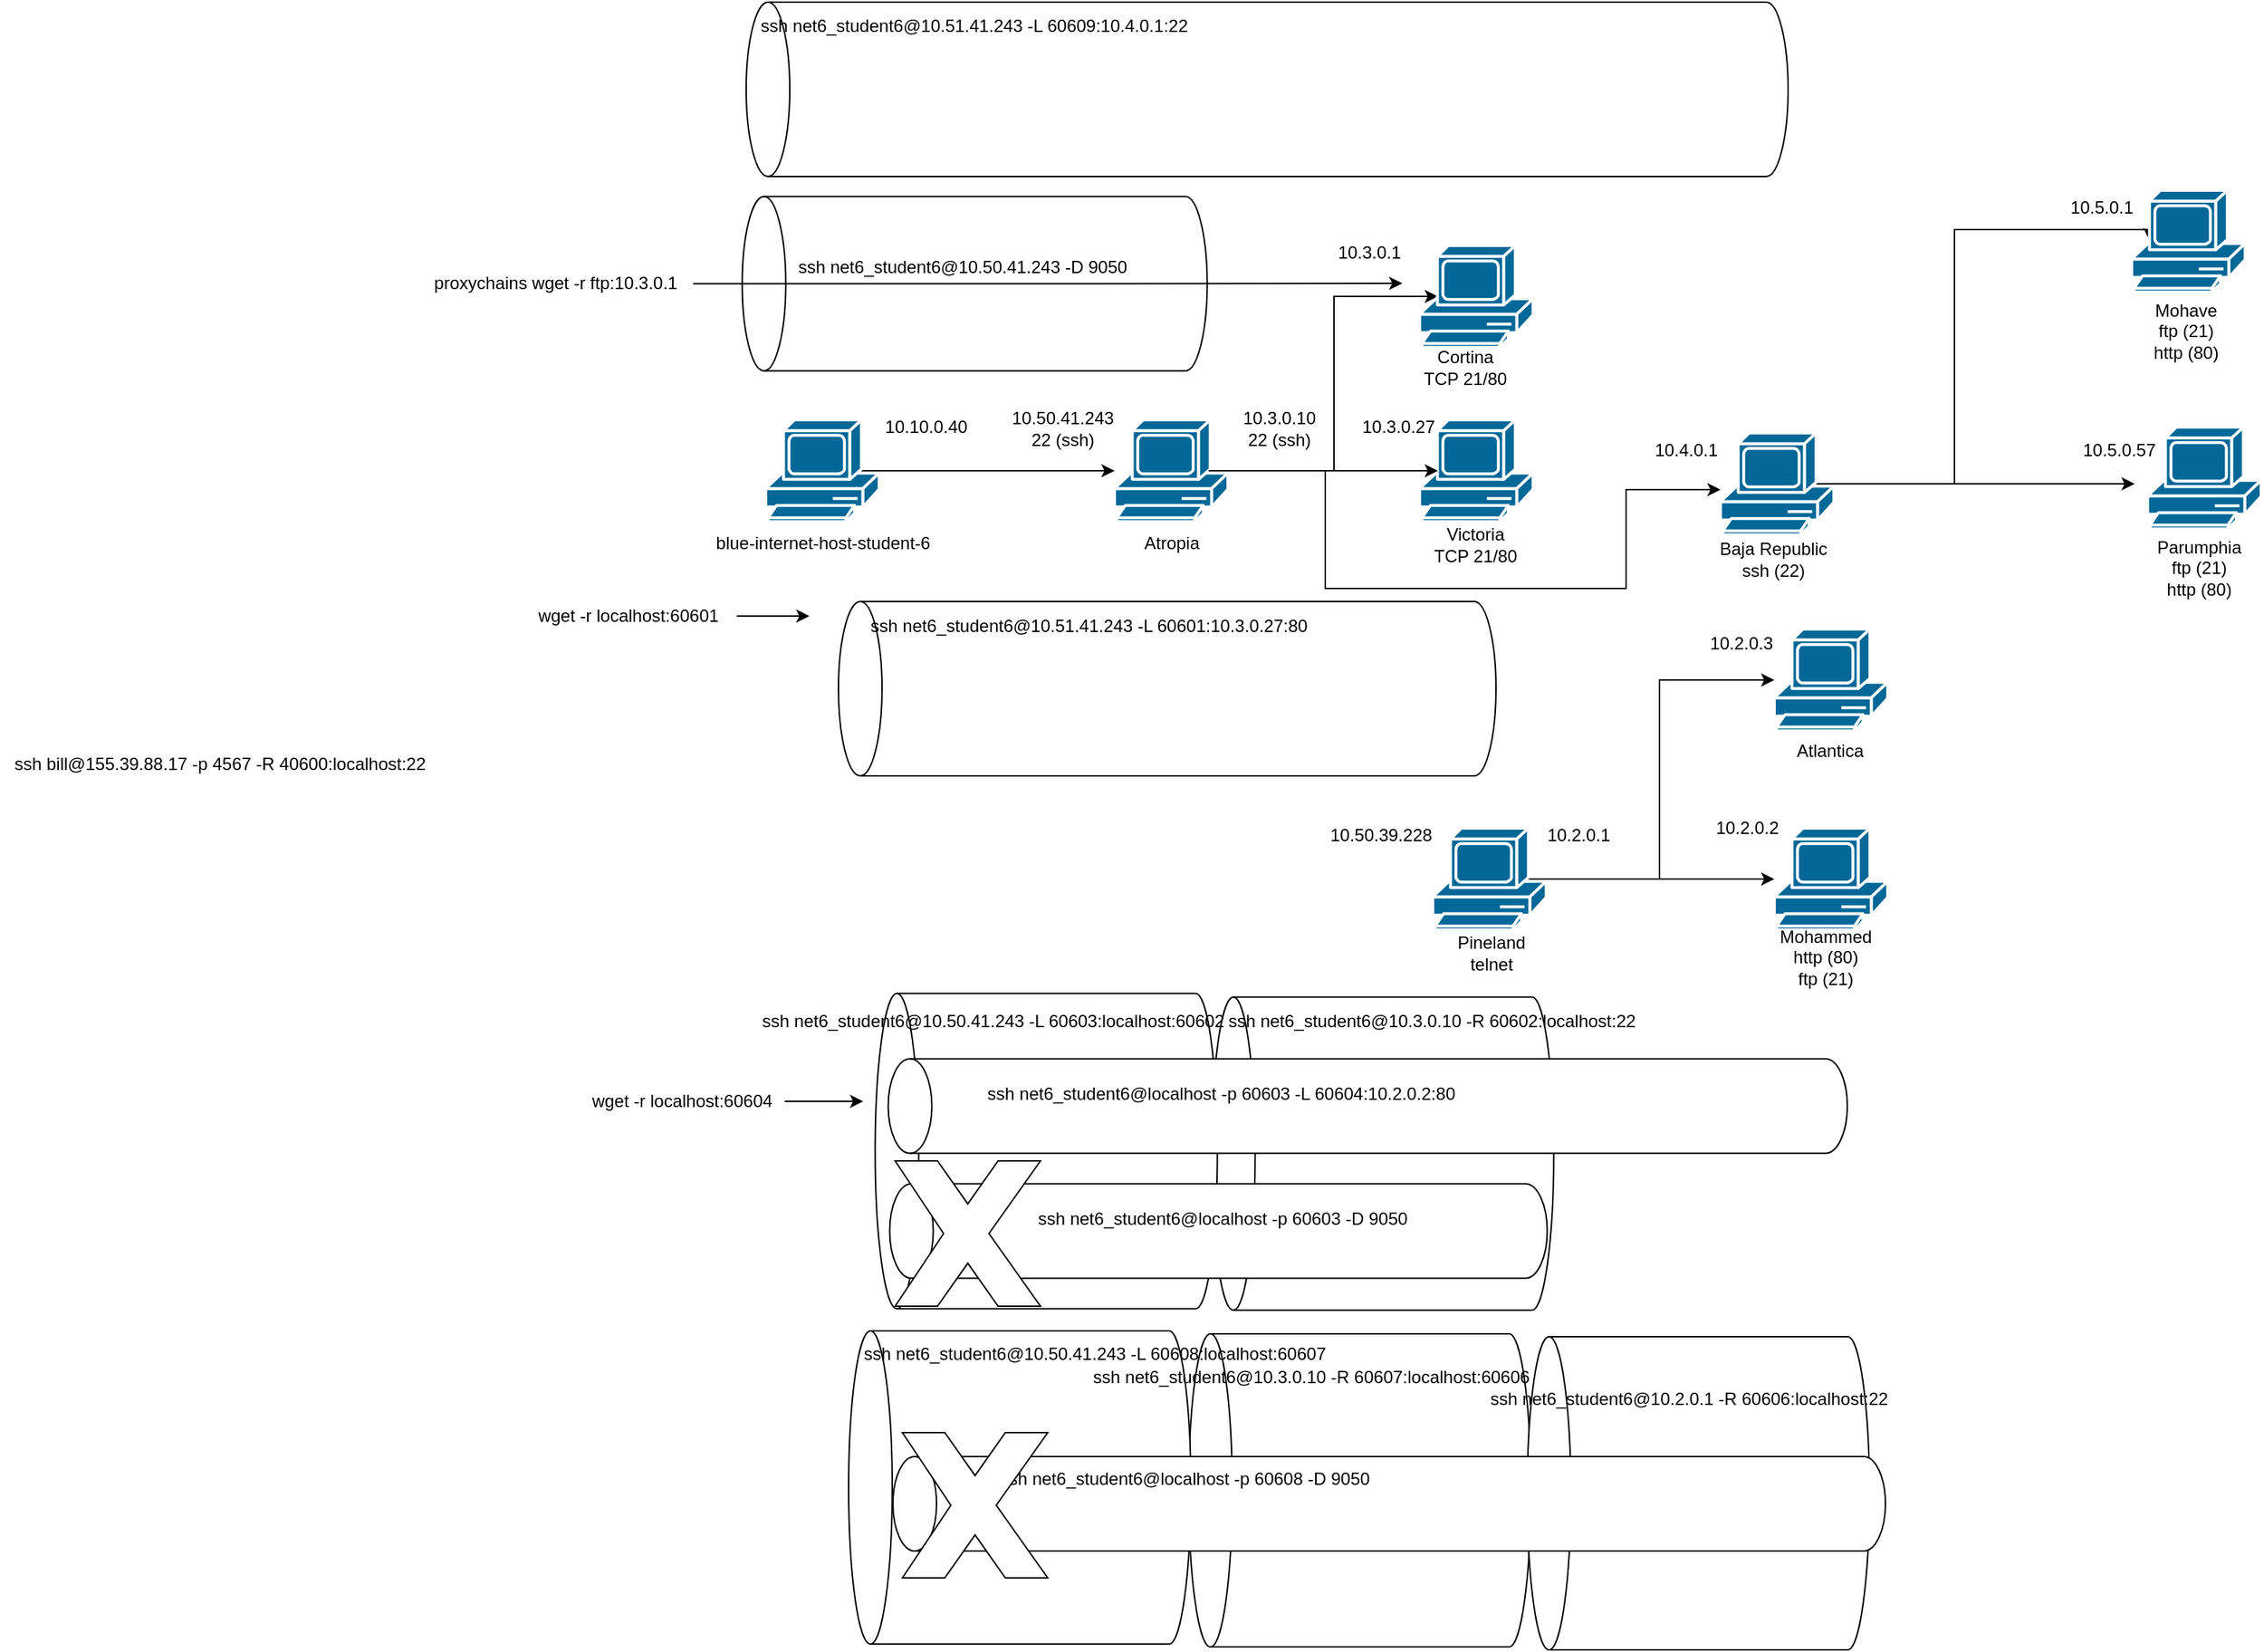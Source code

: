 <mxfile version="12.3.2" type="device" pages="7"><diagram name="Task 3 - Tunnels Training" id="5lwStmEV-4-tHNbY_flZ"><mxGraphModel dx="2222" dy="1243" grid="0" gridSize="10" guides="0" tooltips="1" connect="1" arrows="1" fold="1" page="0" pageScale="1" pageWidth="850" pageHeight="1100" math="0" shadow="0"><root><mxCell id="0"/><mxCell id="1" parent="0"/><mxCell id="lORMS2WyomaHc7jaPSRQ-12" value="" style="shape=cylinder3;whiteSpace=wrap;html=1;boundedLbl=1;backgroundOutline=1;size=15;rotation=-90;" parent="1" vertex="1"><mxGeometry x="381" y="739" width="215.5" height="235.5" as="geometry"/></mxCell><mxCell id="ssCp2VfZ81utT5KtouX2-22" value="" style="shape=cylinder3;whiteSpace=wrap;html=1;boundedLbl=1;backgroundOutline=1;size=15;rotation=-90;" parent="1" vertex="1"><mxGeometry x="163.75" y="-133.75" width="120" height="320" as="geometry"/></mxCell><mxCell id="ssCp2VfZ81utT5KtouX2-7" style="edgeStyle=orthogonalEdgeStyle;rounded=0;orthogonalLoop=1;jettySize=auto;html=1;exitX=0.83;exitY=0.5;exitDx=0;exitDy=0;exitPerimeter=0;" parent="1" source="ssCp2VfZ81utT5KtouX2-1" target="ssCp2VfZ81utT5KtouX2-3" edge="1"><mxGeometry relative="1" as="geometry"/></mxCell><mxCell id="ssCp2VfZ81utT5KtouX2-1" value="" style="shape=mxgraph.cisco.computers_and_peripherals.pc;sketch=0;html=1;pointerEvents=1;dashed=0;fillColor=#036897;strokeColor=#ffffff;strokeWidth=2;verticalLabelPosition=bottom;verticalAlign=top;align=center;outlineConnect=0;" parent="1" vertex="1"><mxGeometry x="80" y="120" width="78" height="70" as="geometry"/></mxCell><mxCell id="ssCp2VfZ81utT5KtouX2-2" value="blue-internet-host-student-6" style="text;html=1;align=center;verticalAlign=middle;resizable=0;points=[];autosize=1;strokeColor=none;fillColor=none;" parent="1" vertex="1"><mxGeometry x="34" y="190" width="170" height="30" as="geometry"/></mxCell><mxCell id="ssCp2VfZ81utT5KtouX2-17" style="edgeStyle=orthogonalEdgeStyle;rounded=0;orthogonalLoop=1;jettySize=auto;html=1;exitX=0.83;exitY=0.5;exitDx=0;exitDy=0;exitPerimeter=0;entryX=0.16;entryY=0.5;entryDx=0;entryDy=0;entryPerimeter=0;" parent="1" source="ssCp2VfZ81utT5KtouX2-3" target="ssCp2VfZ81utT5KtouX2-10" edge="1"><mxGeometry relative="1" as="geometry"><mxPoint x="470" y="40" as="targetPoint"/><Array as="points"><mxPoint x="471" y="155"/><mxPoint x="471" y="35"/></Array></mxGeometry></mxCell><mxCell id="0Qg8PhTOUx4CgJx5sr-i-4" style="edgeStyle=orthogonalEdgeStyle;rounded=0;orthogonalLoop=1;jettySize=auto;html=1;exitX=0.83;exitY=0.5;exitDx=0;exitDy=0;exitPerimeter=0;" parent="1" source="ssCp2VfZ81utT5KtouX2-3" target="0Qg8PhTOUx4CgJx5sr-i-1" edge="1"><mxGeometry relative="1" as="geometry"><mxPoint x="690" y="168" as="targetPoint"/><Array as="points"><mxPoint x="465" y="155"/><mxPoint x="465" y="236"/><mxPoint x="672" y="236"/><mxPoint x="672" y="168"/></Array></mxGeometry></mxCell><mxCell id="ssCp2VfZ81utT5KtouX2-3" value="" style="shape=mxgraph.cisco.computers_and_peripherals.pc;sketch=0;html=1;pointerEvents=1;dashed=0;fillColor=#036897;strokeColor=#ffffff;strokeWidth=2;verticalLabelPosition=bottom;verticalAlign=top;align=center;outlineConnect=0;" parent="1" vertex="1"><mxGeometry x="320" y="120" width="78" height="70" as="geometry"/></mxCell><mxCell id="ssCp2VfZ81utT5KtouX2-4" value="Atropia" style="text;html=1;align=center;verticalAlign=middle;resizable=0;points=[];autosize=1;strokeColor=none;fillColor=none;" parent="1" vertex="1"><mxGeometry x="329" y="190" width="60" height="30" as="geometry"/></mxCell><mxCell id="ssCp2VfZ81utT5KtouX2-5" value="10.10.0.40" style="text;html=1;align=center;verticalAlign=middle;resizable=0;points=[];autosize=1;strokeColor=none;fillColor=none;" parent="1" vertex="1"><mxGeometry x="150" y="110" width="80" height="30" as="geometry"/></mxCell><mxCell id="ssCp2VfZ81utT5KtouX2-6" value="10.50.41.243&lt;div&gt;22 (ssh)&lt;/div&gt;" style="text;html=1;align=center;verticalAlign=middle;resizable=0;points=[];autosize=1;strokeColor=none;fillColor=none;" parent="1" vertex="1"><mxGeometry x="240" y="105" width="88" height="41" as="geometry"/></mxCell><mxCell id="ssCp2VfZ81utT5KtouX2-8" value="10.3.0.10&lt;div&gt;22 (ssh)&lt;/div&gt;" style="text;html=1;align=center;verticalAlign=middle;resizable=0;points=[];autosize=1;strokeColor=none;fillColor=none;" parent="1" vertex="1"><mxGeometry x="399" y="105" width="68" height="41" as="geometry"/></mxCell><mxCell id="ssCp2VfZ81utT5KtouX2-9" value="10.3.0.1" style="text;html=1;align=center;verticalAlign=middle;resizable=0;points=[];autosize=1;strokeColor=none;fillColor=none;" parent="1" vertex="1"><mxGeometry x="460" y="-10" width="70" height="30" as="geometry"/></mxCell><mxCell id="ssCp2VfZ81utT5KtouX2-10" value="" style="shape=mxgraph.cisco.computers_and_peripherals.pc;sketch=0;html=1;pointerEvents=1;dashed=0;fillColor=#036897;strokeColor=#ffffff;strokeWidth=2;verticalLabelPosition=bottom;verticalAlign=top;align=center;outlineConnect=0;" parent="1" vertex="1"><mxGeometry x="530" width="78" height="70" as="geometry"/></mxCell><mxCell id="ssCp2VfZ81utT5KtouX2-11" value="10.3.0.27" style="text;html=1;align=center;verticalAlign=middle;resizable=0;points=[];autosize=1;strokeColor=none;fillColor=none;" parent="1" vertex="1"><mxGeometry x="480" y="110" width="70" height="30" as="geometry"/></mxCell><mxCell id="ssCp2VfZ81utT5KtouX2-12" value="" style="shape=mxgraph.cisco.computers_and_peripherals.pc;sketch=0;html=1;pointerEvents=1;dashed=0;fillColor=#036897;strokeColor=#ffffff;strokeWidth=2;verticalLabelPosition=bottom;verticalAlign=top;align=center;outlineConnect=0;" parent="1" vertex="1"><mxGeometry x="530" y="120" width="78" height="70" as="geometry"/></mxCell><mxCell id="ssCp2VfZ81utT5KtouX2-13" style="edgeStyle=orthogonalEdgeStyle;rounded=0;orthogonalLoop=1;jettySize=auto;html=1;exitX=0.83;exitY=0.5;exitDx=0;exitDy=0;exitPerimeter=0;entryX=0.16;entryY=0.5;entryDx=0;entryDy=0;entryPerimeter=0;" parent="1" source="ssCp2VfZ81utT5KtouX2-3" target="ssCp2VfZ81utT5KtouX2-12" edge="1"><mxGeometry relative="1" as="geometry"/></mxCell><mxCell id="ssCp2VfZ81utT5KtouX2-14" value="Victoria&lt;div&gt;TCP 21/80&lt;/div&gt;" style="text;html=1;align=center;verticalAlign=middle;resizable=0;points=[];autosize=1;strokeColor=none;fillColor=none;" parent="1" vertex="1"><mxGeometry x="530" y="185" width="75" height="41" as="geometry"/></mxCell><mxCell id="ssCp2VfZ81utT5KtouX2-15" value="Cortina&lt;div&gt;TCP 21/80&lt;/div&gt;" style="text;html=1;align=center;verticalAlign=middle;resizable=0;points=[];autosize=1;strokeColor=none;fillColor=none;" parent="1" vertex="1"><mxGeometry x="523" y="63" width="75" height="41" as="geometry"/></mxCell><mxCell id="ssCp2VfZ81utT5KtouX2-18" value="" style="shape=cylinder3;whiteSpace=wrap;html=1;boundedLbl=1;backgroundOutline=1;size=15;rotation=-90;" parent="1" vertex="1"><mxGeometry x="396.75" y="507.25" width="215.5" height="235.5" as="geometry"/></mxCell><mxCell id="ssCp2VfZ81utT5KtouX2-21" style="edgeStyle=orthogonalEdgeStyle;rounded=0;orthogonalLoop=1;jettySize=auto;html=1;" parent="1" source="ssCp2VfZ81utT5KtouX2-20" edge="1"><mxGeometry relative="1" as="geometry"><mxPoint x="110" y="255" as="targetPoint"/></mxGeometry></mxCell><mxCell id="ssCp2VfZ81utT5KtouX2-20" value="wget -r localhost:60601" style="text;html=1;align=center;verticalAlign=middle;resizable=0;points=[];autosize=1;strokeColor=none;fillColor=none;" parent="1" vertex="1"><mxGeometry x="-90" y="240" width="150" height="30" as="geometry"/></mxCell><mxCell id="ssCp2VfZ81utT5KtouX2-23" value="ssh net6_student6@10.50.41.243 -D 9050" style="text;html=1;align=center;verticalAlign=middle;resizable=0;points=[];autosize=1;strokeColor=none;fillColor=none;" parent="1" vertex="1"><mxGeometry x="93" y="2" width="244" height="26" as="geometry"/></mxCell><mxCell id="ssCp2VfZ81utT5KtouX2-24" value="proxychains wget -r ftp:10.3.0.1" style="text;html=1;align=center;verticalAlign=middle;resizable=0;points=[];autosize=1;strokeColor=none;fillColor=none;" parent="1" vertex="1"><mxGeometry x="-160" y="11.25" width="190" height="30" as="geometry"/></mxCell><mxCell id="8TFv3OoPlM1-N74jB-lP-9" style="edgeStyle=orthogonalEdgeStyle;rounded=0;orthogonalLoop=1;jettySize=auto;html=1;exitX=0.83;exitY=0.5;exitDx=0;exitDy=0;exitPerimeter=0;" parent="1" source="QjLj5B1Vu25J_cTfAaM0-1" target="8TFv3OoPlM1-N74jB-lP-6" edge="1"><mxGeometry relative="1" as="geometry"/></mxCell><mxCell id="lORMS2WyomaHc7jaPSRQ-2" style="edgeStyle=orthogonalEdgeStyle;rounded=0;orthogonalLoop=1;jettySize=auto;html=1;exitX=0.83;exitY=0.5;exitDx=0;exitDy=0;exitPerimeter=0;" parent="1" source="QjLj5B1Vu25J_cTfAaM0-1" target="lORMS2WyomaHc7jaPSRQ-1" edge="1"><mxGeometry relative="1" as="geometry"><mxPoint x="694" y="302" as="targetPoint"/><Array as="points"><mxPoint x="695" y="436"/><mxPoint x="695" y="299"/></Array></mxGeometry></mxCell><mxCell id="QjLj5B1Vu25J_cTfAaM0-1" value="" style="shape=mxgraph.cisco.computers_and_peripherals.pc;sketch=0;html=1;pointerEvents=1;dashed=0;fillColor=#036897;strokeColor=#ffffff;strokeWidth=2;verticalLabelPosition=bottom;verticalAlign=top;align=center;outlineConnect=0;" parent="1" vertex="1"><mxGeometry x="539" y="401" width="78" height="70" as="geometry"/></mxCell><mxCell id="QjLj5B1Vu25J_cTfAaM0-2" value="Pineland&lt;div&gt;telnet&lt;/div&gt;" style="text;html=1;align=center;verticalAlign=middle;resizable=0;points=[];autosize=1;strokeColor=none;fillColor=none;" parent="1" vertex="1"><mxGeometry x="546" y="466" width="65" height="41" as="geometry"/></mxCell><mxCell id="QjLj5B1Vu25J_cTfAaM0-3" value="10.50.39.228" style="text;html=1;align=center;verticalAlign=middle;resizable=0;points=[];autosize=1;strokeColor=none;fillColor=none;" parent="1" vertex="1"><mxGeometry x="459" y="393" width="88" height="26" as="geometry"/></mxCell><mxCell id="QjLj5B1Vu25J_cTfAaM0-4" value="ssh bill@155.39.88.17 -p 4567 -R 40600:localhost:22" style="text;html=1;align=center;verticalAlign=middle;resizable=0;points=[];;autosize=1;fontColor=#000000;strokeColor=#FFFFFF;labelBackgroundColor=#FFFFFF;" parent="1" vertex="1"><mxGeometry x="-446" y="347" width="300" height="20" as="geometry"/></mxCell><mxCell id="GxIL4JgS7ShkU5iS6ZnA-2" value="" style="shape=cylinder3;whiteSpace=wrap;html=1;boundedLbl=1;backgroundOutline=1;size=15;rotation=-90;" parent="1" vertex="1"><mxGeometry x="296.25" y="78.75" width="120" height="452.5" as="geometry"/></mxCell><mxCell id="ssCp2VfZ81utT5KtouX2-19" value="ssh net6_student6@10.51.41.243 -L 60601:10.3.0.27:80" style="text;html=1;align=center;verticalAlign=middle;resizable=0;points=[];autosize=1;strokeColor=none;fillColor=none;" parent="1" vertex="1"><mxGeometry x="142" y="247" width="320" height="30" as="geometry"/></mxCell><mxCell id="GxIL4JgS7ShkU5iS6ZnA-3" value="ssh net6_student6@10.3.0.10 -R 60602:localhost:22" style="text;html=1;align=center;verticalAlign=middle;resizable=0;points=[];autosize=1;strokeColor=none;fillColor=none;" parent="1" vertex="1"><mxGeometry x="389" y="521" width="298" height="26" as="geometry"/></mxCell><mxCell id="GxIL4JgS7ShkU5iS6ZnA-4" value="" style="shape=cylinder3;whiteSpace=wrap;html=1;boundedLbl=1;backgroundOutline=1;size=15;rotation=-90;" parent="1" vertex="1"><mxGeometry x="164.5" y="505.5" width="217" height="235.5" as="geometry"/></mxCell><mxCell id="GxIL4JgS7ShkU5iS6ZnA-5" value="ssh net6_student6@10.50.41.243 -L 60603:localhost:60602" style="text;html=1;align=center;verticalAlign=middle;resizable=0;points=[];autosize=1;strokeColor=none;fillColor=none;" parent="1" vertex="1"><mxGeometry x="68" y="521" width="336" height="26" as="geometry"/></mxCell><mxCell id="GxIL4JgS7ShkU5iS6ZnA-6" value="" style="shape=cylinder3;whiteSpace=wrap;html=1;boundedLbl=1;backgroundOutline=1;size=15;rotation=-90;" parent="1" vertex="1"><mxGeometry x="461.75" y="262.25" width="65" height="660" as="geometry"/></mxCell><mxCell id="8TFv3OoPlM1-N74jB-lP-1" value="ssh net6_student6@localhost -p 60603 -L 60604:10.2.0.2:80" style="text;html=1;align=center;verticalAlign=middle;resizable=0;points=[];autosize=1;strokeColor=none;fillColor=none;" parent="1" vertex="1"><mxGeometry x="223" y="571" width="340" height="26" as="geometry"/></mxCell><mxCell id="8TFv3OoPlM1-N74jB-lP-2" value="" style="shape=cylinder3;whiteSpace=wrap;html=1;boundedLbl=1;backgroundOutline=1;size=15;rotation=-90;" parent="1" vertex="1"><mxGeometry x="359" y="452" width="65" height="452.5" as="geometry"/></mxCell><mxCell id="8TFv3OoPlM1-N74jB-lP-3" value="ssh net6_student6@localhost -p 60603 -D 9050" style="text;html=1;align=center;verticalAlign=middle;resizable=0;points=[];autosize=1;strokeColor=none;fillColor=none;" parent="1" vertex="1"><mxGeometry x="258" y="657" width="272" height="26" as="geometry"/></mxCell><mxCell id="8TFv3OoPlM1-N74jB-lP-6" value="" style="shape=mxgraph.cisco.computers_and_peripherals.pc;sketch=0;html=1;pointerEvents=1;dashed=0;fillColor=#036897;strokeColor=#ffffff;strokeWidth=2;verticalLabelPosition=bottom;verticalAlign=top;align=center;outlineConnect=0;" parent="1" vertex="1"><mxGeometry x="774" y="401" width="78" height="70" as="geometry"/></mxCell><mxCell id="8TFv3OoPlM1-N74jB-lP-7" value="10.2.0.2" style="text;html=1;align=center;verticalAlign=middle;resizable=0;points=[];autosize=1;strokeColor=none;fillColor=none;" parent="1" vertex="1"><mxGeometry x="724" y="388" width="61" height="26" as="geometry"/></mxCell><mxCell id="8TFv3OoPlM1-N74jB-lP-8" value="&lt;div&gt;Mohammed&lt;/div&gt;&lt;div&gt;http (80)&lt;/div&gt;&lt;div&gt;ftp (21)&lt;/div&gt;" style="text;html=1;align=center;verticalAlign=middle;resizable=0;points=[];autosize=1;strokeColor=none;fillColor=none;" parent="1" vertex="1"><mxGeometry x="768" y="462" width="81" height="55" as="geometry"/></mxCell><mxCell id="8TFv3OoPlM1-N74jB-lP-10" value="10.2.0.1" style="text;html=1;align=center;verticalAlign=middle;resizable=0;points=[];autosize=1;strokeColor=none;fillColor=none;" parent="1" vertex="1"><mxGeometry x="608" y="393" width="61" height="26" as="geometry"/></mxCell><mxCell id="8TFv3OoPlM1-N74jB-lP-13" style="edgeStyle=orthogonalEdgeStyle;rounded=0;orthogonalLoop=1;jettySize=auto;html=1;" parent="1" source="8TFv3OoPlM1-N74jB-lP-14" edge="1"><mxGeometry relative="1" as="geometry"><mxPoint x="147" y="589" as="targetPoint"/></mxGeometry></mxCell><mxCell id="8TFv3OoPlM1-N74jB-lP-14" value="wget -r localhost:60604" style="text;html=1;align=center;verticalAlign=middle;resizable=0;points=[];autosize=1;strokeColor=none;fillColor=none;" parent="1" vertex="1"><mxGeometry x="-49" y="576" width="142" height="26" as="geometry"/></mxCell><mxCell id="lORMS2WyomaHc7jaPSRQ-1" value="" style="shape=mxgraph.cisco.computers_and_peripherals.pc;sketch=0;html=1;pointerEvents=1;dashed=0;fillColor=#036897;strokeColor=#ffffff;strokeWidth=2;verticalLabelPosition=bottom;verticalAlign=top;align=center;outlineConnect=0;" parent="1" vertex="1"><mxGeometry x="774" y="264" width="78" height="70" as="geometry"/></mxCell><mxCell id="lORMS2WyomaHc7jaPSRQ-7" value="Atlantica" style="text;html=1;align=center;verticalAlign=middle;resizable=0;points=[];autosize=1;strokeColor=none;fillColor=none;" parent="1" vertex="1"><mxGeometry x="780" y="335" width="64" height="26" as="geometry"/></mxCell><mxCell id="lORMS2WyomaHc7jaPSRQ-8" value="10.2.0.3" style="text;html=1;align=center;verticalAlign=middle;resizable=0;points=[];autosize=1;strokeColor=none;fillColor=none;" parent="1" vertex="1"><mxGeometry x="720" y="261" width="61" height="26" as="geometry"/></mxCell><mxCell id="lORMS2WyomaHc7jaPSRQ-10" value="" style="shape=cylinder3;whiteSpace=wrap;html=1;boundedLbl=1;backgroundOutline=1;size=15;rotation=-90;" parent="1" vertex="1"><mxGeometry x="614" y="741" width="215.5" height="235.5" as="geometry"/></mxCell><mxCell id="lORMS2WyomaHc7jaPSRQ-11" value="ssh net6_student6@10.2.0.1 -R 60606:localhost:22" style="text;html=1;align=center;verticalAlign=middle;resizable=0;points=[];autosize=1;strokeColor=none;fillColor=none;" parent="1" vertex="1"><mxGeometry x="569" y="781" width="292" height="26" as="geometry"/></mxCell><mxCell id="lORMS2WyomaHc7jaPSRQ-14" value="" style="shape=cylinder3;whiteSpace=wrap;html=1;boundedLbl=1;backgroundOutline=1;size=15;rotation=-90;" parent="1" vertex="1"><mxGeometry x="147" y="737" width="215.5" height="235.5" as="geometry"/></mxCell><mxCell id="lORMS2WyomaHc7jaPSRQ-13" value="ssh net6_student6@10.3.0.10 -R 60607:localhost:60606" style="text;html=1;align=center;verticalAlign=middle;resizable=0;points=[];autosize=1;strokeColor=none;fillColor=none;" parent="1" vertex="1"><mxGeometry x="296" y="766" width="318" height="26" as="geometry"/></mxCell><mxCell id="lORMS2WyomaHc7jaPSRQ-15" value="ssh net6_student6@10.50.41.243 -L 60608:localhost:60607" style="text;html=1;align=center;verticalAlign=middle;resizable=0;points=[];autosize=1;strokeColor=none;fillColor=none;" parent="1" vertex="1"><mxGeometry x="138" y="750" width="336" height="26" as="geometry"/></mxCell><mxCell id="lORMS2WyomaHc7jaPSRQ-16" value="" style="shape=cylinder3;whiteSpace=wrap;html=1;boundedLbl=1;backgroundOutline=1;size=15;rotation=-90;" parent="1" vertex="1"><mxGeometry x="476.5" y="524.5" width="65" height="683" as="geometry"/></mxCell><mxCell id="lORMS2WyomaHc7jaPSRQ-17" value="ssh net6_student6@localhost -p 60608 -D 9050" style="text;html=1;align=center;verticalAlign=middle;resizable=0;points=[];autosize=1;strokeColor=none;fillColor=none;" parent="1" vertex="1"><mxGeometry x="232" y="836" width="272" height="26" as="geometry"/></mxCell><mxCell id="lORMS2WyomaHc7jaPSRQ-18" value="" style="verticalLabelPosition=bottom;verticalAlign=top;html=1;shape=mxgraph.basic.x" parent="1" vertex="1"><mxGeometry x="174" y="817" width="100" height="100" as="geometry"/></mxCell><mxCell id="lORMS2WyomaHc7jaPSRQ-19" value="" style="verticalLabelPosition=bottom;verticalAlign=top;html=1;shape=mxgraph.basic.x" parent="1" vertex="1"><mxGeometry x="169" y="630" width="100" height="100" as="geometry"/></mxCell><mxCell id="lORMS2WyomaHc7jaPSRQ-21" value="" style="edgeStyle=orthogonalEdgeStyle;rounded=0;orthogonalLoop=1;jettySize=auto;html=1;entryX=0.829;entryY=1.2;entryDx=0;entryDy=0;entryPerimeter=0;" parent="1" source="ssCp2VfZ81utT5KtouX2-24" target="ssCp2VfZ81utT5KtouX2-9" edge="1"><mxGeometry relative="1" as="geometry"><mxPoint x="30" y="26" as="sourcePoint"/><mxPoint x="-423" y="-21" as="targetPoint"/></mxGeometry></mxCell><mxCell id="DODoWOPxQg9qsiZ0brRk-5" style="edgeStyle=orthogonalEdgeStyle;rounded=0;orthogonalLoop=1;jettySize=auto;html=1;exitX=0.83;exitY=0.5;exitDx=0;exitDy=0;exitPerimeter=0;" parent="1" source="0Qg8PhTOUx4CgJx5sr-i-1" edge="1"><mxGeometry relative="1" as="geometry"><mxPoint x="1022" y="164" as="targetPoint"/></mxGeometry></mxCell><mxCell id="DODoWOPxQg9qsiZ0brRk-9" style="edgeStyle=orthogonalEdgeStyle;rounded=0;orthogonalLoop=1;jettySize=auto;html=1;exitX=0.83;exitY=0.5;exitDx=0;exitDy=0;exitPerimeter=0;entryX=0.16;entryY=0.5;entryDx=0;entryDy=0;entryPerimeter=0;" parent="1" source="0Qg8PhTOUx4CgJx5sr-i-1" target="DODoWOPxQg9qsiZ0brRk-7" edge="1"><mxGeometry relative="1" as="geometry"><mxPoint x="909" y="-11" as="targetPoint"/><Array as="points"><mxPoint x="898" y="164"/><mxPoint x="898" y="-11"/><mxPoint x="1032" y="-11"/></Array></mxGeometry></mxCell><mxCell id="0Qg8PhTOUx4CgJx5sr-i-1" value="" style="shape=mxgraph.cisco.computers_and_peripherals.pc;sketch=0;html=1;pointerEvents=1;dashed=0;fillColor=#036897;strokeColor=#ffffff;strokeWidth=2;verticalLabelPosition=bottom;verticalAlign=top;align=center;outlineConnect=0;" parent="1" vertex="1"><mxGeometry x="737" y="129" width="78" height="70" as="geometry"/></mxCell><mxCell id="0Qg8PhTOUx4CgJx5sr-i-2" value="Baja Republic&lt;br&gt;ssh (22)" style="text;html=1;align=center;verticalAlign=middle;resizable=0;points=[];;autosize=1;" parent="1" vertex="1"><mxGeometry x="731" y="200" width="84" height="32" as="geometry"/></mxCell><mxCell id="0Qg8PhTOUx4CgJx5sr-i-5" value="10.4.0.1" style="text;html=1;align=center;verticalAlign=middle;resizable=0;points=[];;autosize=1;" parent="1" vertex="1"><mxGeometry x="686" y="132" width="53" height="18" as="geometry"/></mxCell><mxCell id="DODoWOPxQg9qsiZ0brRk-1" value="" style="shape=cylinder3;whiteSpace=wrap;html=1;boundedLbl=1;backgroundOutline=1;size=15;rotation=-90;" parent="1" vertex="1"><mxGeometry x="365" y="-466" width="120" height="717" as="geometry"/></mxCell><mxCell id="DODoWOPxQg9qsiZ0brRk-2" value="ssh net6_student6@10.51.41.243 -L 60609:10.4.0.1:22" style="text;html=1;align=center;verticalAlign=middle;resizable=0;points=[];;autosize=1;" parent="1" vertex="1"><mxGeometry x="71" y="-160" width="304" height="18" as="geometry"/></mxCell><mxCell id="DODoWOPxQg9qsiZ0brRk-3" value="" style="shape=mxgraph.cisco.computers_and_peripherals.pc;sketch=0;html=1;pointerEvents=1;dashed=0;fillColor=#036897;strokeColor=#ffffff;strokeWidth=2;verticalLabelPosition=bottom;verticalAlign=top;align=center;outlineConnect=0;" parent="1" vertex="1"><mxGeometry x="1031" y="125" width="78" height="70" as="geometry"/></mxCell><mxCell id="DODoWOPxQg9qsiZ0brRk-4" value="10.5.0.57" style="text;html=1;align=center;verticalAlign=middle;resizable=0;points=[];;autosize=1;" parent="1" vertex="1"><mxGeometry x="981" y="132" width="60" height="18" as="geometry"/></mxCell><mxCell id="DODoWOPxQg9qsiZ0brRk-6" value="Parumphia&lt;br&gt;ftp (21)&lt;br&gt;http (80)" style="text;html=1;align=center;verticalAlign=middle;resizable=0;points=[];;autosize=1;" parent="1" vertex="1"><mxGeometry x="1032" y="199" width="68" height="46" as="geometry"/></mxCell><mxCell id="DODoWOPxQg9qsiZ0brRk-7" value="" style="shape=mxgraph.cisco.computers_and_peripherals.pc;sketch=0;html=1;pointerEvents=1;dashed=0;fillColor=#036897;strokeColor=#ffffff;strokeWidth=2;verticalLabelPosition=bottom;verticalAlign=top;align=center;outlineConnect=0;" parent="1" vertex="1"><mxGeometry x="1020" y="-38" width="78" height="70" as="geometry"/></mxCell><mxCell id="DODoWOPxQg9qsiZ0brRk-8" value="Mohave&lt;br&gt;ftp (21)&lt;br&gt;http (80)" style="text;html=1;align=center;verticalAlign=middle;resizable=0;points=[];;autosize=1;" parent="1" vertex="1"><mxGeometry x="1029" y="36" width="55" height="46" as="geometry"/></mxCell><mxCell id="DODoWOPxQg9qsiZ0brRk-10" value="10.5.0.1" style="text;html=1;align=center;verticalAlign=middle;resizable=0;points=[];;autosize=1;" parent="1" vertex="1"><mxGeometry x="972" y="-35" width="53" height="18" as="geometry"/></mxCell></root></mxGraphModel></diagram><diagram id="yH5BqKjTTIFv7t5CK-z_" name="Task 4 - Data Collection"><mxGraphModel dx="812" dy="1943" grid="1" gridSize="10" guides="1" tooltips="1" connect="1" arrows="1" fold="1" page="1" pageScale="1" pageWidth="850" pageHeight="1100" math="0" shadow="0"><root><mxCell id="1CPqgLHWk7PqJEwfdy98-0"/><mxCell id="1CPqgLHWk7PqJEwfdy98-1" parent="1CPqgLHWk7PqJEwfdy98-0"/><mxCell id="XP6kdU0isaT66JCyNhnC-37" value="" style="shape=cylinder;whiteSpace=wrap;html=1;boundedLbl=1;backgroundOutline=1;rotation=-90;" parent="1CPqgLHWk7PqJEwfdy98-1" vertex="1"><mxGeometry x="909" y="-171" width="508" height="370" as="geometry"/></mxCell><mxCell id="XP6kdU0isaT66JCyNhnC-38" value="ssh student@10.50.26.143 -R 60601:localhost:22" style="text;html=1;align=center;verticalAlign=middle;resizable=0;points=[];;autosize=1;" parent="1CPqgLHWk7PqJEwfdy98-1" vertex="1"><mxGeometry x="1022" y="-240" width="280" height="20" as="geometry"/></mxCell><mxCell id="1CPqgLHWk7PqJEwfdy98-5" value="" style="shape=mxgraph.cisco.computers_and_peripherals.pc;html=1;pointerEvents=1;dashed=0;fillColor=#036897;strokeColor=#ffffff;strokeWidth=2;verticalLabelPosition=bottom;verticalAlign=top;align=center;outlineConnect=0;" parent="1CPqgLHWk7PqJEwfdy98-1" vertex="1"><mxGeometry x="1141" y="450" width="78" height="70" as="geometry"/></mxCell><mxCell id="1CPqgLHWk7PqJEwfdy98-6" style="edgeStyle=orthogonalEdgeStyle;rounded=0;orthogonalLoop=1;jettySize=auto;html=1;exitX=0.83;exitY=0.5;exitDx=0;exitDy=0;exitPerimeter=0;entryX=0.16;entryY=0.5;entryDx=0;entryDy=0;entryPerimeter=0;" parent="1CPqgLHWk7PqJEwfdy98-1" target="1CPqgLHWk7PqJEwfdy98-8" edge="1"><mxGeometry relative="1" as="geometry"><mxPoint x="1206" y="485" as="sourcePoint"/></mxGeometry></mxCell><mxCell id="1CPqgLHWk7PqJEwfdy98-7" value="blue-internet-host-student-6" style="text;html=1;align=center;verticalAlign=middle;resizable=0;points=[];;autosize=1;" parent="1CPqgLHWk7PqJEwfdy98-1" vertex="1"><mxGeometry x="1100" y="520" width="160" height="20" as="geometry"/></mxCell><mxCell id="lug7CQPO11yV7g1-0LCW-3" style="edgeStyle=orthogonalEdgeStyle;rounded=0;orthogonalLoop=1;jettySize=auto;html=1;exitX=0.83;exitY=0.5;exitDx=0;exitDy=0;exitPerimeter=0;" parent="1CPqgLHWk7PqJEwfdy98-1" source="1CPqgLHWk7PqJEwfdy98-8" target="lug7CQPO11yV7g1-0LCW-2" edge="1"><mxGeometry relative="1" as="geometry"/></mxCell><mxCell id="XP6kdU0isaT66JCyNhnC-48" style="edgeStyle=orthogonalEdgeStyle;rounded=0;orthogonalLoop=1;jettySize=auto;html=1;exitX=0.83;exitY=0.5;exitDx=0;exitDy=0;exitPerimeter=0;" parent="1CPqgLHWk7PqJEwfdy98-1" source="1CPqgLHWk7PqJEwfdy98-8" target="lug7CQPO11yV7g1-0LCW-6" edge="1"><mxGeometry relative="1" as="geometry"><mxPoint x="1500" y="330" as="targetPoint"/><Array as="points"><mxPoint x="1510" y="485"/><mxPoint x="1510" y="330"/></Array></mxGeometry></mxCell><mxCell id="XP6kdU0isaT66JCyNhnC-49" style="edgeStyle=orthogonalEdgeStyle;rounded=0;orthogonalLoop=1;jettySize=auto;html=1;exitX=0.83;exitY=0.5;exitDx=0;exitDy=0;exitPerimeter=0;" parent="1CPqgLHWk7PqJEwfdy98-1" source="1CPqgLHWk7PqJEwfdy98-8" target="lug7CQPO11yV7g1-0LCW-9" edge="1"><mxGeometry relative="1" as="geometry"><mxPoint x="1520" y="220" as="targetPoint"/><Array as="points"><mxPoint x="1510" y="485"/><mxPoint x="1510" y="220"/></Array></mxGeometry></mxCell><mxCell id="1CPqgLHWk7PqJEwfdy98-8" value="" style="shape=mxgraph.cisco.computers_and_peripherals.pc;html=1;pointerEvents=1;dashed=0;fillColor=#036897;strokeColor=#ffffff;strokeWidth=2;verticalLabelPosition=bottom;verticalAlign=top;align=center;outlineConnect=0;" parent="1CPqgLHWk7PqJEwfdy98-1" vertex="1"><mxGeometry x="1361" y="450" width="78" height="70" as="geometry"/></mxCell><mxCell id="1CPqgLHWk7PqJEwfdy98-9" value="SSH-01&lt;br&gt;telnet (23)" style="text;html=1;align=center;verticalAlign=middle;resizable=0;points=[];;autosize=1;" parent="1CPqgLHWk7PqJEwfdy98-1" vertex="1"><mxGeometry x="1361" y="520" width="70" height="30" as="geometry"/></mxCell><mxCell id="1CPqgLHWk7PqJEwfdy98-10" value="10.50.42.86" style="text;html=1;align=center;verticalAlign=middle;resizable=0;points=[];;autosize=1;" parent="1CPqgLHWk7PqJEwfdy98-1" vertex="1"><mxGeometry x="1291" y="450" width="80" height="20" as="geometry"/></mxCell><mxCell id="1CPqgLHWk7PqJEwfdy98-11" value="10.10.0.40" style="text;html=1;align=center;verticalAlign=middle;resizable=0;points=[];;autosize=1;" parent="1CPqgLHWk7PqJEwfdy98-1" vertex="1"><mxGeometry x="1211" y="450" width="70" height="20" as="geometry"/></mxCell><mxCell id="1CPqgLHWk7PqJEwfdy98-12" value="192.168.0.10" style="text;html=1;align=center;verticalAlign=middle;resizable=0;points=[];;autosize=1;" parent="1CPqgLHWk7PqJEwfdy98-1" vertex="1"><mxGeometry x="1421" y="450" width="90" height="20" as="geometry"/></mxCell><mxCell id="1CPqgLHWk7PqJEwfdy98-13" value="80, 22, 23" style="text;html=1;align=center;verticalAlign=middle;resizable=0;points=[];;autosize=1;" parent="1CPqgLHWk7PqJEwfdy98-1" vertex="1"><mxGeometry x="1437" y="423" width="70" height="20" as="geometry"/></mxCell><mxCell id="lug7CQPO11yV7g1-0LCW-0" value="" style="shape=cylinder;whiteSpace=wrap;html=1;boundedLbl=1;backgroundOutline=1;rotation=-90;" parent="1CPqgLHWk7PqJEwfdy98-1" vertex="1"><mxGeometry x="1143" y="519" width="277" height="370" as="geometry"/></mxCell><mxCell id="lug7CQPO11yV7g1-0LCW-1" value="ssh student@10.50.26.143 -R 60601:localhost:22" style="text;html=1;align=center;verticalAlign=middle;resizable=0;points=[];;autosize=1;" parent="1CPqgLHWk7PqJEwfdy98-1" vertex="1"><mxGeometry x="1141" y="570" width="280" height="20" as="geometry"/></mxCell><mxCell id="XP6kdU0isaT66JCyNhnC-6" style="edgeStyle=orthogonalEdgeStyle;rounded=0;orthogonalLoop=1;jettySize=auto;html=1;exitX=0.83;exitY=0.5;exitDx=0;exitDy=0;exitPerimeter=0;" parent="1CPqgLHWk7PqJEwfdy98-1" source="lug7CQPO11yV7g1-0LCW-2" target="XP6kdU0isaT66JCyNhnC-5" edge="1"><mxGeometry relative="1" as="geometry"/></mxCell><mxCell id="lug7CQPO11yV7g1-0LCW-2" value="" style="shape=mxgraph.cisco.computers_and_peripherals.pc;html=1;pointerEvents=1;dashed=0;fillColor=#036897;strokeColor=#ffffff;strokeWidth=2;verticalLabelPosition=bottom;verticalAlign=top;align=center;outlineConnect=0;" parent="1CPqgLHWk7PqJEwfdy98-1" vertex="1"><mxGeometry x="1590" y="450" width="78" height="70" as="geometry"/></mxCell><mxCell id="lug7CQPO11yV7g1-0LCW-4" value="192.168.0.20" style="text;html=1;align=center;verticalAlign=middle;resizable=0;points=[];;autosize=1;" parent="1CPqgLHWk7PqJEwfdy98-1" vertex="1"><mxGeometry x="1511" y="450" width="90" height="20" as="geometry"/></mxCell><mxCell id="lug7CQPO11yV7g1-0LCW-5" value="SSH-02&lt;br&gt;ftp (21)&lt;br&gt;http (80)&lt;br&gt;ssh (3333)" style="text;html=1;align=center;verticalAlign=middle;resizable=0;points=[];;autosize=1;" parent="1CPqgLHWk7PqJEwfdy98-1" vertex="1"><mxGeometry x="1594" y="530" width="70" height="60" as="geometry"/></mxCell><mxCell id="lug7CQPO11yV7g1-0LCW-6" value="" style="shape=mxgraph.cisco.computers_and_peripherals.pc;html=1;pointerEvents=1;dashed=0;fillColor=#036897;strokeColor=#ffffff;strokeWidth=2;verticalLabelPosition=bottom;verticalAlign=top;align=center;outlineConnect=0;" parent="1CPqgLHWk7PqJEwfdy98-1" vertex="1"><mxGeometry x="1597" y="300" width="78" height="70" as="geometry"/></mxCell><mxCell id="lug7CQPO11yV7g1-0LCW-7" value="SSH-03&lt;br&gt;http (80)" style="text;html=1;align=center;verticalAlign=middle;resizable=0;points=[];;autosize=1;" parent="1CPqgLHWk7PqJEwfdy98-1" vertex="1"><mxGeometry x="1606" y="375" width="60" height="30" as="geometry"/></mxCell><mxCell id="lug7CQPO11yV7g1-0LCW-8" value="192.168.0.30" style="text;html=1;align=center;verticalAlign=middle;resizable=0;points=[];;autosize=1;" parent="1CPqgLHWk7PqJEwfdy98-1" vertex="1"><mxGeometry x="1520" y="300" width="90" height="20" as="geometry"/></mxCell><mxCell id="XP6kdU0isaT66JCyNhnC-13" style="edgeStyle=orthogonalEdgeStyle;rounded=0;orthogonalLoop=1;jettySize=auto;html=1;exitX=0.83;exitY=0.5;exitDx=0;exitDy=0;exitPerimeter=0;" parent="1CPqgLHWk7PqJEwfdy98-1" source="lug7CQPO11yV7g1-0LCW-9" target="XP6kdU0isaT66JCyNhnC-11" edge="1"><mxGeometry relative="1" as="geometry"/></mxCell><mxCell id="lug7CQPO11yV7g1-0LCW-9" value="" style="shape=mxgraph.cisco.computers_and_peripherals.pc;html=1;pointerEvents=1;dashed=0;fillColor=#036897;strokeColor=#ffffff;strokeWidth=2;verticalLabelPosition=bottom;verticalAlign=top;align=center;outlineConnect=0;" parent="1CPqgLHWk7PqJEwfdy98-1" vertex="1"><mxGeometry x="1597" y="160" width="78" height="70" as="geometry"/></mxCell><mxCell id="lug7CQPO11yV7g1-0LCW-10" value="192.168.0.40" style="text;html=1;align=center;verticalAlign=middle;resizable=0;points=[];;autosize=1;" parent="1CPqgLHWk7PqJEwfdy98-1" vertex="1"><mxGeometry x="1520" y="160" width="90" height="20" as="geometry"/></mxCell><mxCell id="lug7CQPO11yV7g1-0LCW-11" value="SSH-04&lt;br&gt;http (80)&lt;br&gt;ssh (5555)" style="text;html=1;align=center;verticalAlign=middle;resizable=0;points=[];;autosize=1;" parent="1CPqgLHWk7PqJEwfdy98-1" vertex="1"><mxGeometry x="1601" y="225" width="70" height="50" as="geometry"/></mxCell><mxCell id="XP6kdU0isaT66JCyNhnC-0" value="" style="shape=cylinder;whiteSpace=wrap;html=1;boundedLbl=1;backgroundOutline=1;rotation=-90;" parent="1CPqgLHWk7PqJEwfdy98-1" vertex="1"><mxGeometry x="1375" y="415" width="84" height="510" as="geometry"/></mxCell><mxCell id="XP6kdU0isaT66JCyNhnC-3" value="ssh net6_student6@localhost -p 60601 -L 60602:192.168.0.20:3333" style="text;html=1;align=center;verticalAlign=middle;resizable=0;points=[];;autosize=1;" parent="1CPqgLHWk7PqJEwfdy98-1" vertex="1"><mxGeometry x="1219" y="628" width="380" height="20" as="geometry"/></mxCell><mxCell id="XP6kdU0isaT66JCyNhnC-4" value="SSH-05&lt;br&gt;ftp (21)&lt;br&gt;http (80)" style="text;html=1;align=center;verticalAlign=middle;resizable=0;points=[];;autosize=1;" parent="1CPqgLHWk7PqJEwfdy98-1" vertex="1"><mxGeometry x="1799" y="535" width="60" height="50" as="geometry"/></mxCell><mxCell id="XP6kdU0isaT66JCyNhnC-5" value="" style="shape=mxgraph.cisco.computers_and_peripherals.pc;html=1;pointerEvents=1;dashed=0;fillColor=#036897;strokeColor=#ffffff;strokeWidth=2;verticalLabelPosition=bottom;verticalAlign=top;align=center;outlineConnect=0;" parent="1CPqgLHWk7PqJEwfdy98-1" vertex="1"><mxGeometry x="1790" y="450" width="78" height="70" as="geometry"/></mxCell><mxCell id="XP6kdU0isaT66JCyNhnC-7" value="192.168.0.50" style="text;html=1;align=center;verticalAlign=middle;resizable=0;points=[];;autosize=1;" parent="1CPqgLHWk7PqJEwfdy98-1" vertex="1"><mxGeometry x="1710" y="450" width="90" height="20" as="geometry"/></mxCell><mxCell id="XP6kdU0isaT66JCyNhnC-8" value="" style="shape=cylinder;whiteSpace=wrap;html=1;boundedLbl=1;backgroundOutline=1;rotation=-90;" parent="1CPqgLHWk7PqJEwfdy98-1" vertex="1"><mxGeometry x="1043" y="-232" width="454" height="510" as="geometry"/></mxCell><mxCell id="XP6kdU0isaT66JCyNhnC-9" value="ssh net6_student6@localhost -p 60601 -L 60603:192.168.0.40:5555" style="text;html=1;align=center;verticalAlign=middle;resizable=0;points=[];;autosize=1;" parent="1CPqgLHWk7PqJEwfdy98-1" vertex="1"><mxGeometry x="1059" y="-191" width="380" height="20" as="geometry"/></mxCell><mxCell id="XP6kdU0isaT66JCyNhnC-10" value="172.16.0.0/24" style="text;html=1;align=center;verticalAlign=middle;resizable=0;points=[];;autosize=1;" parent="1CPqgLHWk7PqJEwfdy98-1" vertex="1"><mxGeometry x="1655" y="140" width="90" height="20" as="geometry"/></mxCell><mxCell id="XP6kdU0isaT66JCyNhnC-46" style="edgeStyle=orthogonalEdgeStyle;rounded=0;orthogonalLoop=1;jettySize=auto;html=1;exitX=0.83;exitY=0.5;exitDx=0;exitDy=0;exitPerimeter=0;entryX=0.16;entryY=0.5;entryDx=0;entryDy=0;entryPerimeter=0;" parent="1CPqgLHWk7PqJEwfdy98-1" source="XP6kdU0isaT66JCyNhnC-11" target="XP6kdU0isaT66JCyNhnC-26" edge="1"><mxGeometry relative="1" as="geometry"/></mxCell><mxCell id="XP6kdU0isaT66JCyNhnC-47" style="edgeStyle=orthogonalEdgeStyle;rounded=0;orthogonalLoop=1;jettySize=auto;html=1;exitX=0.83;exitY=0.5;exitDx=0;exitDy=0;exitPerimeter=0;" parent="1CPqgLHWk7PqJEwfdy98-1" source="XP6kdU0isaT66JCyNhnC-11" target="XP6kdU0isaT66JCyNhnC-28" edge="1"><mxGeometry relative="1" as="geometry"><mxPoint x="2020" y="60" as="targetPoint"/><Array as="points"><mxPoint x="2040" y="199"/><mxPoint x="2040" y="79"/></Array></mxGeometry></mxCell><mxCell id="XP6kdU0isaT66JCyNhnC-50" style="edgeStyle=orthogonalEdgeStyle;rounded=0;orthogonalLoop=1;jettySize=auto;html=1;exitX=0.83;exitY=0.5;exitDx=0;exitDy=0;exitPerimeter=0;" parent="1CPqgLHWk7PqJEwfdy98-1" source="XP6kdU0isaT66JCyNhnC-11" target="XP6kdU0isaT66JCyNhnC-30" edge="1"><mxGeometry relative="1" as="geometry"><mxPoint x="2040" y="-40" as="targetPoint"/><Array as="points"><mxPoint x="2030" y="199"/><mxPoint x="2030" y="-40"/></Array></mxGeometry></mxCell><mxCell id="XP6kdU0isaT66JCyNhnC-11" value="" style="shape=mxgraph.cisco.computers_and_peripherals.pc;html=1;pointerEvents=1;dashed=0;fillColor=#036897;strokeColor=#ffffff;strokeWidth=2;verticalLabelPosition=bottom;verticalAlign=top;align=center;outlineConnect=0;" parent="1CPqgLHWk7PqJEwfdy98-1" vertex="1"><mxGeometry x="1868" y="164" width="78" height="70" as="geometry"/></mxCell><mxCell id="XP6kdU0isaT66JCyNhnC-12" value="SSH-06&lt;br&gt;ftp (21)&lt;br&gt;telnet (23)&lt;br&gt;http (80)" style="text;html=1;align=center;verticalAlign=middle;resizable=0;points=[];;autosize=1;" parent="1CPqgLHWk7PqJEwfdy98-1" vertex="1"><mxGeometry x="1876" y="240" width="70" height="60" as="geometry"/></mxCell><mxCell id="XP6kdU0isaT66JCyNhnC-14" value="172.16.0.60" style="text;html=1;align=center;verticalAlign=middle;resizable=0;points=[];;autosize=1;" parent="1CPqgLHWk7PqJEwfdy98-1" vertex="1"><mxGeometry x="1805" y="144" width="80" height="20" as="geometry"/></mxCell><mxCell id="XP6kdU0isaT66JCyNhnC-15" value="net6_comrade6:privet6" style="text;html=1;align=center;verticalAlign=middle;resizable=0;points=[];;autosize=1;" parent="1CPqgLHWk7PqJEwfdy98-1" vertex="1"><mxGeometry x="1876" y="100" width="140" height="20" as="geometry"/></mxCell><mxCell id="XP6kdU0isaT66JCyNhnC-16" value="" style="shape=cylinder;whiteSpace=wrap;html=1;boundedLbl=1;backgroundOutline=1;rotation=-90;" parent="1CPqgLHWk7PqJEwfdy98-1" vertex="1"><mxGeometry x="1736" y="-109" width="132" height="278" as="geometry"/></mxCell><mxCell id="XP6kdU0isaT66JCyNhnC-18" value="ssh net6_student6@192.168.0.40 -p 5555 -R 60605:localhost:22" style="text;html=1;align=center;verticalAlign=middle;resizable=0;points=[];;autosize=1;" parent="1CPqgLHWk7PqJEwfdy98-1" vertex="1"><mxGeometry x="1629" y="-20" width="360" height="20" as="geometry"/></mxCell><mxCell id="XP6kdU0isaT66JCyNhnC-19" value="" style="shape=cylinder;whiteSpace=wrap;html=1;boundedLbl=1;backgroundOutline=1;rotation=-90;" parent="1CPqgLHWk7PqJEwfdy98-1" vertex="1"><mxGeometry x="1252" y="-318" width="200" height="510" as="geometry"/></mxCell><mxCell id="XP6kdU0isaT66JCyNhnC-20" value="ssh net6_student6@localhost -p 60603 -L 60606:localhost:60605" style="text;html=1;align=center;verticalAlign=middle;resizable=0;points=[];;autosize=1;" parent="1CPqgLHWk7PqJEwfdy98-1" vertex="1"><mxGeometry x="1130" y="-160" width="360" height="20" as="geometry"/></mxCell><mxCell id="XP6kdU0isaT66JCyNhnC-23" value="" style="shape=cylinder;whiteSpace=wrap;html=1;boundedLbl=1;backgroundOutline=1;rotation=-90;" parent="1CPqgLHWk7PqJEwfdy98-1" vertex="1"><mxGeometry x="1502" y="-543" width="107" height="910" as="geometry"/></mxCell><mxCell id="XP6kdU0isaT66JCyNhnC-24" value="ssh net6_comrade6@localhost -p 60606 -L 60607:172.16.0.90:2222" style="text;html=1;align=center;verticalAlign=middle;resizable=0;points=[];;autosize=1;" parent="1CPqgLHWk7PqJEwfdy98-1" vertex="1"><mxGeometry x="1155" y="-135" width="380" height="20" as="geometry"/></mxCell><mxCell id="XP6kdU0isaT66JCyNhnC-25" value="172.16.0.70" style="text;html=1;align=center;verticalAlign=middle;resizable=0;points=[];;autosize=1;" parent="1CPqgLHWk7PqJEwfdy98-1" vertex="1"><mxGeometry x="2050" y="144" width="80" height="20" as="geometry"/></mxCell><mxCell id="XP6kdU0isaT66JCyNhnC-26" value="" style="shape=mxgraph.cisco.computers_and_peripherals.pc;html=1;pointerEvents=1;dashed=0;fillColor=#036897;strokeColor=#ffffff;strokeWidth=2;verticalLabelPosition=bottom;verticalAlign=top;align=center;outlineConnect=0;" parent="1CPqgLHWk7PqJEwfdy98-1" vertex="1"><mxGeometry x="2113" y="164" width="78" height="70" as="geometry"/></mxCell><mxCell id="XP6kdU0isaT66JCyNhnC-27" value="172.16.0.80" style="text;html=1;align=center;verticalAlign=middle;resizable=0;points=[];;autosize=1;" parent="1CPqgLHWk7PqJEwfdy98-1" vertex="1"><mxGeometry x="2042.5" y="23.5" width="80" height="20" as="geometry"/></mxCell><mxCell id="XP6kdU0isaT66JCyNhnC-28" value="" style="shape=mxgraph.cisco.computers_and_peripherals.pc;html=1;pointerEvents=1;dashed=0;fillColor=#036897;strokeColor=#ffffff;strokeWidth=2;verticalLabelPosition=bottom;verticalAlign=top;align=center;outlineConnect=0;" parent="1CPqgLHWk7PqJEwfdy98-1" vertex="1"><mxGeometry x="2105.5" y="43.5" width="78" height="70" as="geometry"/></mxCell><mxCell id="XP6kdU0isaT66JCyNhnC-29" value="172.16.0.90" style="text;html=1;align=center;verticalAlign=middle;resizable=0;points=[];;autosize=1;" parent="1CPqgLHWk7PqJEwfdy98-1" vertex="1"><mxGeometry x="2050" y="-95" width="80" height="20" as="geometry"/></mxCell><mxCell id="XP6kdU0isaT66JCyNhnC-51" style="edgeStyle=orthogonalEdgeStyle;rounded=0;orthogonalLoop=1;jettySize=auto;html=1;exitX=0.83;exitY=0.5;exitDx=0;exitDy=0;exitPerimeter=0;" parent="1CPqgLHWk7PqJEwfdy98-1" source="XP6kdU0isaT66JCyNhnC-30" edge="1"><mxGeometry relative="1" as="geometry"><mxPoint x="2320" y="-40" as="targetPoint"/></mxGeometry></mxCell><mxCell id="XP6kdU0isaT66JCyNhnC-30" value="" style="shape=mxgraph.cisco.computers_and_peripherals.pc;html=1;pointerEvents=1;dashed=0;fillColor=#036897;strokeColor=#ffffff;strokeWidth=2;verticalLabelPosition=bottom;verticalAlign=top;align=center;outlineConnect=0;" parent="1CPqgLHWk7PqJEwfdy98-1" vertex="1"><mxGeometry x="2113" y="-75" width="78" height="70" as="geometry"/></mxCell><mxCell id="XP6kdU0isaT66JCyNhnC-31" value="" style="shape=mxgraph.cisco.computers_and_peripherals.pc;html=1;pointerEvents=1;dashed=0;fillColor=#036897;strokeColor=#ffffff;strokeWidth=2;verticalLabelPosition=bottom;verticalAlign=top;align=center;outlineConnect=0;" parent="1CPqgLHWk7PqJEwfdy98-1" vertex="1"><mxGeometry x="2323" y="-80" width="78" height="70" as="geometry"/></mxCell><mxCell id="XP6kdU0isaT66JCyNhnC-32" value="172.16.0.100" style="text;html=1;align=center;verticalAlign=middle;resizable=0;points=[];;autosize=1;" parent="1CPqgLHWk7PqJEwfdy98-1" vertex="1"><mxGeometry x="2255" y="-100" width="90" height="20" as="geometry"/></mxCell><mxCell id="XP6kdU0isaT66JCyNhnC-33" value="" style="shape=cylinder;whiteSpace=wrap;html=1;boundedLbl=1;backgroundOutline=1;rotation=-90;" parent="1CPqgLHWk7PqJEwfdy98-1" vertex="1"><mxGeometry x="1584" y="-516" width="60" height="880" as="geometry"/></mxCell><mxCell id="XP6kdU0isaT66JCyNhnC-34" value="ssh net6_comrade6@localhost -p 60607 -D 9050" style="text;html=1;align=center;verticalAlign=middle;resizable=0;points=[];;autosize=1;" parent="1CPqgLHWk7PqJEwfdy98-1" vertex="1"><mxGeometry x="1201" y="-100" width="280" height="20" as="geometry"/></mxCell><mxCell id="XP6kdU0isaT66JCyNhnC-22" value="" style="shape=cylinder;whiteSpace=wrap;html=1;boundedLbl=1;backgroundOutline=1;rotation=-90;" parent="1CPqgLHWk7PqJEwfdy98-1" vertex="1"><mxGeometry x="1324" y="-170" width="61" height="510" as="geometry"/></mxCell><mxCell id="XP6kdU0isaT66JCyNhnC-21" value="ssh net6_student6@localhost -p 60603 -L 60604:localhost:23" style="text;html=1;align=center;verticalAlign=middle;resizable=0;points=[];;autosize=1;" parent="1CPqgLHWk7PqJEwfdy98-1" vertex="1"><mxGeometry x="1111" y="54.5" width="340" height="20" as="geometry"/></mxCell><mxCell id="XP6kdU0isaT66JCyNhnC-52" value="" style="shape=flexArrow;endArrow=classic;html=1;" parent="1CPqgLHWk7PqJEwfdy98-1" edge="1"><mxGeometry width="50" height="50" relative="1" as="geometry"><mxPoint x="1324" y="605" as="sourcePoint"/><mxPoint x="1234" y="605" as="targetPoint"/></mxGeometry></mxCell><mxCell id="XP6kdU0isaT66JCyNhnC-53" value="" style="shape=flexArrow;endArrow=classic;html=1;" parent="1CPqgLHWk7PqJEwfdy98-1" edge="1"><mxGeometry width="50" height="50" relative="1" as="geometry"><mxPoint x="1859" y="13.5" as="sourcePoint"/><mxPoint x="1769" y="13.5" as="targetPoint"/></mxGeometry></mxCell></root></mxGraphModel></diagram><diagram id="J6q-UD7ixWY-vkbZMnwJ" name="Class Example"><mxGraphModel dx="3262" dy="3643" grid="0" gridSize="10" guides="1" tooltips="1" connect="1" arrows="1" fold="1" page="0" pageScale="1" pageWidth="850" pageHeight="1100" math="0" shadow="0"><root><mxCell id="0"/><mxCell id="1" parent="0"/><mxCell id="suc87e04z3GdZBgYt57A-1" value="" style="shape=cylinder;whiteSpace=wrap;html=1;boundedLbl=1;backgroundOutline=1;fillColor=none;gradientColor=none;fontColor=#000000;strokeColor=#FFFFFF;rotation=-90;labelBackgroundColor=#FFFFFF;" parent="1" vertex="1"><mxGeometry x="-315" y="-2362" width="158" height="1330" as="geometry"/></mxCell><mxCell id="suc87e04z3GdZBgYt57A-2" value="" style="shape=cylinder;whiteSpace=wrap;html=1;boundedLbl=1;backgroundOutline=1;fillColor=none;gradientColor=none;fontColor=#000000;strokeColor=#FFFFFF;rotation=-90;labelBackgroundColor=#FFFFFF;" parent="1" vertex="1"><mxGeometry x="-940" y="-2303" width="630" height="630" as="geometry"/></mxCell><mxCell id="suc87e04z3GdZBgYt57A-3" value="Text" style="text;html=1;align=center;verticalAlign=middle;resizable=0;points=[];;autosize=1;strokeColor=#FFFFFF;labelBackgroundColor=#FFFFFF;" parent="1" vertex="1"><mxGeometry x="-107" y="-1519" width="40" height="20" as="geometry"/></mxCell><mxCell id="suc87e04z3GdZBgYt57A-4" value="ssh jack@localhost -p 1111 -L 2222:142.16.8.41:4567" style="text;html=1;align=center;verticalAlign=middle;resizable=0;points=[];;autosize=1;fontColor=#000000;strokeColor=#FFFFFF;labelBackgroundColor=#FFFFFF;" parent="1" vertex="1"><mxGeometry x="-796" y="-2264" width="300" height="20" as="geometry"/></mxCell><mxCell id="suc87e04z3GdZBgYt57A-5" value="" style="shape=cylinder;whiteSpace=wrap;html=1;boundedLbl=1;backgroundOutline=1;fillColor=none;gradientColor=none;fontColor=#000000;strokeColor=#FFFFFF;rotation=-90;labelBackgroundColor=#FFFFFF;" parent="1" vertex="1"><mxGeometry x="-360" y="-2722" width="230" height="1219" as="geometry"/></mxCell><mxCell id="suc87e04z3GdZBgYt57A-6" value="ssh bill@localhost -p 2222 -L 3333:155.39.88.21:23" style="text;html=1;align=center;verticalAlign=middle;resizable=0;points=[];;autosize=1;fontColor=#000000;strokeColor=#FFFFFF;labelBackgroundColor=#FFFFFF;" parent="1" vertex="1"><mxGeometry x="-776.5" y="-2220" width="290" height="20" as="geometry"/></mxCell><mxCell id="suc87e04z3GdZBgYt57A-7" value="&lt;div&gt;&lt;span style=&quot;color: rgb(0, 0, 0);&quot;&gt;bill&lt;/span&gt;&lt;/div&gt;&lt;div&gt;&lt;span style=&quot;color: rgb(0, 0, 0);&quot;&gt;Ports: 21, 80, 4567&lt;/span&gt;&lt;br&gt;&lt;/div&gt;" style="whiteSpace=wrap;html=1;fillColor=none;align=left;verticalAlign=top;strokeColor=#FFFFFF;labelBackgroundColor=#FFFFFF;" parent="1" vertex="1"><mxGeometry x="-39" y="-2348" width="100" height="45" as="geometry"/></mxCell><mxCell id="suc87e04z3GdZBgYt57A-8" style="edgeStyle=none;rounded=0;orthogonalLoop=1;jettySize=auto;html=1;strokeColor=#FFFFFF;fontColor=#000000;labelBackgroundColor=#FFFFFF;" parent="1" source="suc87e04z3GdZBgYt57A-9" target="suc87e04z3GdZBgYt57A-11" edge="1"><mxGeometry relative="1" as="geometry"/></mxCell><mxCell id="suc87e04z3GdZBgYt57A-9" value="" style="points=[];aspect=fixed;html=1;align=center;shadow=0;dashed=0;image;image=img/lib/allied_telesis/computer_and_terminals/Personal_Computer.svg;strokeColor=#FFFFFF;labelBackgroundColor=#FFFFFF;" parent="1" vertex="1"><mxGeometry x="-40" y="-2410" width="45.6" height="61.8" as="geometry"/></mxCell><mxCell id="suc87e04z3GdZBgYt57A-10" value="&lt;div&gt;&lt;span style=&quot;color: rgb(0, 0, 0);&quot;&gt;brian&lt;/span&gt;&lt;/div&gt;&lt;div&gt;&lt;span style=&quot;color: rgb(0, 0, 0);&quot;&gt;Ports: 21, 23 80&lt;/span&gt;&lt;br&gt;&lt;/div&gt;" style="whiteSpace=wrap;html=1;fillColor=none;align=left;verticalAlign=top;strokeColor=#FFFFFF;labelBackgroundColor=#FFFFFF;" parent="1" vertex="1"><mxGeometry x="260" y="-2338" width="100" height="45" as="geometry"/></mxCell><mxCell id="suc87e04z3GdZBgYt57A-11" value="" style="points=[];aspect=fixed;html=1;align=center;shadow=0;dashed=0;image;image=img/lib/allied_telesis/computer_and_terminals/Personal_Computer.svg;strokeColor=#FFFFFF;labelBackgroundColor=#FFFFFF;" parent="1" vertex="1"><mxGeometry x="279.5" y="-2410" width="45.6" height="61.8" as="geometry"/></mxCell><mxCell id="suc87e04z3GdZBgYt57A-12" value="155.39.88.17" style="text;html=1;align=center;verticalAlign=middle;resizable=0;points=[];;autosize=1;fontColor=#000000;strokeColor=#FFFFFF;labelBackgroundColor=#FFFFFF;" parent="1" vertex="1"><mxGeometry x="5.5" y="-2410" width="90" height="20" as="geometry"/></mxCell><mxCell id="suc87e04z3GdZBgYt57A-13" value="" style="shape=cylinder;whiteSpace=wrap;html=1;boundedLbl=1;backgroundOutline=1;fillColor=none;gradientColor=none;fontColor=#000000;strokeColor=#FFFFFF;rotation=-90;labelBackgroundColor=#FFFFFF;" parent="1" vertex="1"><mxGeometry x="102" y="-2030" width="158" height="320" as="geometry"/></mxCell><mxCell id="suc87e04z3GdZBgYt57A-14" value="ssh bill@155.39.88.17 -p 4567 -R 40600:localhost:22" style="text;html=1;align=center;verticalAlign=middle;resizable=0;points=[];;autosize=1;fontColor=#000000;strokeColor=#FFFFFF;labelBackgroundColor=#FFFFFF;" parent="1" vertex="1"><mxGeometry x="39.5" y="-1940" width="300" height="20" as="geometry"/></mxCell><mxCell id="suc87e04z3GdZBgYt57A-15" style="edgeStyle=none;rounded=0;orthogonalLoop=1;jettySize=auto;html=1;entryX=0;entryY=0.629;entryDx=0;entryDy=0;entryPerimeter=0;strokeColor=#FFFFFF;fontColor=#000000;labelBackgroundColor=#FFFFFF;" parent="1" source="suc87e04z3GdZBgYt57A-16" target="suc87e04z3GdZBgYt57A-34" edge="1"><mxGeometry relative="1" as="geometry"/></mxCell><mxCell id="suc87e04z3GdZBgYt57A-16" value="" style="points=[];aspect=fixed;html=1;align=center;shadow=0;dashed=0;image;image=img/lib/allied_telesis/computer_and_terminals/Personal_Computer.svg;strokeColor=#FFFFFF;labelBackgroundColor=#FFFFFF;" parent="1" vertex="1"><mxGeometry x="-947" y="-2410" width="45.6" height="61.8" as="geometry"/></mxCell><mxCell id="suc87e04z3GdZBgYt57A-17" value="blue-internet-host-student-6&lt;br&gt;10.10.0.40" style="text;html=1;align=center;verticalAlign=middle;resizable=0;points=[];;autosize=1;fontColor=#000000;strokeColor=#FFFFFF;labelBackgroundColor=#FFFFFF;" parent="1" vertex="1"><mxGeometry x="-1000" y="-2338" width="160" height="30" as="geometry"/></mxCell><mxCell id="suc87e04z3GdZBgYt57A-18" style="edgeStyle=none;rounded=0;orthogonalLoop=1;jettySize=auto;html=1;strokeColor=#FFFFFF;fontColor=#000000;labelBackgroundColor=#FFFFFF;" parent="1" source="suc87e04z3GdZBgYt57A-39" target="suc87e04z3GdZBgYt57A-9" edge="1"><mxGeometry relative="1" as="geometry"/></mxCell><mxCell id="suc87e04z3GdZBgYt57A-19" value="142.16.8.41" style="text;html=1;align=center;verticalAlign=middle;resizable=0;points=[];;autosize=1;fontColor=#000000;strokeColor=#FFFFFF;labelBackgroundColor=#FFFFFF;" parent="1" vertex="1"><mxGeometry x="-123" y="-2410" width="80" height="20" as="geometry"/></mxCell><mxCell id="suc87e04z3GdZBgYt57A-20" value="155.39.88.21" style="text;html=1;align=center;verticalAlign=middle;resizable=0;points=[];;autosize=1;fontColor=#000000;strokeColor=#FFFFFF;labelBackgroundColor=#FFFFFF;" parent="1" vertex="1"><mxGeometry x="195" y="-2410" width="90" height="20" as="geometry"/></mxCell><mxCell id="suc87e04z3GdZBgYt57A-21" value="" style="shape=cylinder;whiteSpace=wrap;html=1;boundedLbl=1;backgroundOutline=1;fillColor=none;gradientColor=none;fontColor=#000000;strokeColor=#FFFFFF;rotation=-90;labelBackgroundColor=#FFFFFF;" parent="1" vertex="1"><mxGeometry x="-499" y="-2362" width="158" height="980" as="geometry"/></mxCell><mxCell id="suc87e04z3GdZBgYt57A-22" value="" style="shape=cylinder;whiteSpace=wrap;html=1;boundedLbl=1;backgroundOutline=1;fillColor=none;gradientColor=none;fontColor=#000000;strokeColor=#FFFFFF;rotation=-90;labelBackgroundColor=#FFFFFF;" parent="1" vertex="1"><mxGeometry x="-171" y="-2292" width="158" height="1547" as="geometry"/></mxCell><mxCell id="suc87e04z3GdZBgYt57A-23" value="&lt;div&gt;&lt;font color=&quot;#000000&quot;&gt;&lt;span style=&quot;&quot;&gt;bob&lt;/span&gt;&lt;/font&gt;&lt;/div&gt;&lt;div&gt;&lt;span style=&quot;color: rgb(0, 0, 0);&quot;&gt;Ports: 21, 23 80&lt;/span&gt;&lt;br&gt;&lt;/div&gt;" style="whiteSpace=wrap;html=1;fillColor=none;align=left;verticalAlign=top;strokeColor=#FFFFFF;labelBackgroundColor=#FFFFFF;" parent="1" vertex="1"><mxGeometry x="580" y="-2335" width="100" height="45" as="geometry"/></mxCell><mxCell id="suc87e04z3GdZBgYt57A-24" value="" style="points=[];aspect=fixed;html=1;align=center;shadow=0;dashed=0;image;image=img/lib/allied_telesis/computer_and_terminals/Personal_Computer.svg;strokeColor=#FFFFFF;labelBackgroundColor=#FFFFFF;" parent="1" vertex="1"><mxGeometry x="599.5" y="-2407" width="45.6" height="61.8" as="geometry"/></mxCell><mxCell id="suc87e04z3GdZBgYt57A-25" style="edgeStyle=none;rounded=0;orthogonalLoop=1;jettySize=auto;html=1;strokeColor=#FFFFFF;fontColor=#000000;labelBackgroundColor=#FFFFFF;" parent="1" edge="1"><mxGeometry relative="1" as="geometry"><mxPoint x="324.1" y="-2380.6" as="sourcePoint"/><mxPoint x="598" y="-2380.6" as="targetPoint"/></mxGeometry></mxCell><mxCell id="suc87e04z3GdZBgYt57A-26" value="ssh brian@localhost -p 5555 -D 9050" style="text;html=1;align=center;verticalAlign=middle;resizable=0;points=[];;autosize=1;fontColor=#000000;strokeColor=#FFFFFF;labelBackgroundColor=#FFFFFF;" parent="1" vertex="1"><mxGeometry x="-1210" y="-1790" width="210" height="20" as="geometry"/></mxCell><mxCell id="suc87e04z3GdZBgYt57A-27" value="ssh brian@localhost -p 5555 -L 6666:150.21.99.8:6789" style="text;html=1;align=center;verticalAlign=middle;resizable=0;points=[];;autosize=1;fontColor=#000000;strokeColor=#FFFFFF;labelBackgroundColor=#FFFFFF;" parent="1" vertex="1"><mxGeometry x="-796" y="-1590" width="310" height="20" as="geometry"/></mxCell><mxCell id="suc87e04z3GdZBgYt57A-28" value="150.21.99.8" style="text;html=1;align=center;verticalAlign=middle;resizable=0;points=[];;autosize=1;fontColor=#000000;strokeColor=#FFFFFF;labelBackgroundColor=#FFFFFF;" parent="1" vertex="1"><mxGeometry x="552" y="-2438" width="80" height="20" as="geometry"/></mxCell><mxCell id="suc87e04z3GdZBgYt57A-29" value="104.16.181.1" style="text;html=1;align=center;verticalAlign=middle;resizable=0;points=[];;autosize=1;fontColor=#000000;strokeColor=#FFFFFF;labelBackgroundColor=#FFFFFF;" parent="1" vertex="1"><mxGeometry x="-577" y="-2414" width="90" height="20" as="geometry"/></mxCell><mxCell id="suc87e04z3GdZBgYt57A-30" value="150.21.99.7" style="text;html=1;align=center;verticalAlign=middle;resizable=0;points=[];;autosize=1;fontColor=#000000;strokeColor=#FFFFFF;labelBackgroundColor=#FFFFFF;" parent="1" vertex="1"><mxGeometry x="315" y="-2414" width="80" height="20" as="geometry"/></mxCell><mxCell id="suc87e04z3GdZBgYt57A-31" value="" style="group;strokeColor=#FFFFFF;labelBackgroundColor=#FFFFFF;" parent="1" vertex="1" connectable="0"><mxGeometry x="-631.5" y="-2420" width="411.5" height="220" as="geometry"/></mxCell><object label="" placeholders="1" deviceType="" Hostname="" InterfaceType="" InterfaceIP="" SubnetMaskCIDR="" RoutingProtocol="" IPnetwork="" NetworkName="" OpenPorts="" OStype="" OSVersion="" id="suc87e04z3GdZBgYt57A-32"><mxCell style="group;labelBackgroundColor=#FFFFFF;" parent="suc87e04z3GdZBgYt57A-31" vertex="1" connectable="0"><mxGeometry x="20" width="401.5" height="218" as="geometry"/></mxCell></object><mxCell id="suc87e04z3GdZBgYt57A-33" style="edgeStyle=none;rounded=0;orthogonalLoop=1;jettySize=auto;html=1;strokeColor=#000000;fontColor=#000000;labelBackgroundColor=#FFFFFF;" parent="suc87e04z3GdZBgYt57A-32" source="suc87e04z3GdZBgYt57A-34" target="suc87e04z3GdZBgYt57A-37" edge="1"><mxGeometry relative="1" as="geometry"/></mxCell><mxCell id="suc87e04z3GdZBgYt57A-34" value="" style="points=[];aspect=fixed;html=1;align=center;shadow=0;dashed=0;image;image=img/lib/allied_telesis/computer_and_terminals/Personal_Computer.svg;labelBackgroundColor=#FFFFFF;" parent="suc87e04z3GdZBgYt57A-32" vertex="1"><mxGeometry width="45.6" height="61.8" as="geometry"/></mxCell><mxCell id="suc87e04z3GdZBgYt57A-35" value="&lt;div&gt;&lt;font color=&quot;#000000&quot;&gt;&lt;span style=&quot;&quot;&gt;john&lt;/span&gt;&lt;/font&gt;&lt;/div&gt;&lt;div&gt;&lt;span style=&quot;color: rgb(0, 0, 0);&quot;&gt;Ports: 21, 22, 80&lt;/span&gt;&lt;br&gt;&lt;/div&gt;" style="whiteSpace=wrap;html=1;fillColor=none;align=left;verticalAlign=top;labelBackgroundColor=#FFFFFF;" parent="suc87e04z3GdZBgYt57A-32" vertex="1"><mxGeometry x="7" y="62" width="103" height="48" as="geometry"/></mxCell><object label="" placeholders="1" deviceType="" Hostname="" InterfaceType="" InterfaceIP="" SubnetMaskCIDR="" RoutingProtocol="" IPnetwork="" NetworkName="" OpenPorts="" OStype="" OSVersion="" id="suc87e04z3GdZBgYt57A-36"><mxCell style="group;labelBackgroundColor=#FFFFFF;" parent="suc87e04z3GdZBgYt57A-32" vertex="1" connectable="0"><mxGeometry x="280" y="10.5" width="220" height="142" as="geometry"/></mxCell></object><mxCell id="suc87e04z3GdZBgYt57A-37" value="" style="points=[];aspect=fixed;html=1;align=center;shadow=0;dashed=0;image;image=img/lib/allied_telesis/computer_and_terminals/Personal_Computer.svg;labelBackgroundColor=#FFFFFF;" parent="suc87e04z3GdZBgYt57A-36" vertex="1"><mxGeometry width="45.6" height="61.8" as="geometry"/></mxCell><mxCell id="suc87e04z3GdZBgYt57A-38" value="&lt;div&gt;&lt;span style=&quot;color: rgb(0, 0, 0);&quot;&gt;jack&lt;/span&gt;&lt;/div&gt;&lt;div&gt;&lt;span style=&quot;color: rgb(0, 0, 0);&quot;&gt;Ports: 21, 22, 80&lt;/span&gt;&lt;br&gt;&lt;/div&gt;" style="whiteSpace=wrap;html=1;fillColor=none;align=left;verticalAlign=top;labelBackgroundColor=#FFFFFF;" parent="suc87e04z3GdZBgYt57A-36" vertex="1"><mxGeometry x="-18" y="65" width="100" height="45" as="geometry"/></mxCell><mxCell id="suc87e04z3GdZBgYt57A-39" value="142.16.8.55" style="text;html=1;align=center;verticalAlign=middle;resizable=0;points=[];;autosize=1;fontColor=#000000;labelBackgroundColor=#FFFFFF;" parent="suc87e04z3GdZBgYt57A-36" vertex="1"><mxGeometry x="45.5" y="21" width="80" height="20" as="geometry"/></mxCell><mxCell id="suc87e04z3GdZBgYt57A-40" value="&lt;span style=&quot;color: rgb(0, 0, 0); text-align: left; white-space: normal;&quot;&gt;104.16.181.15&lt;/span&gt;" style="text;html=1;align=center;verticalAlign=middle;resizable=0;points=[];;autosize=1;labelBackgroundColor=#FFFFFF;" parent="suc87e04z3GdZBgYt57A-32" vertex="1"><mxGeometry x="190" y="10.5" width="90" height="20" as="geometry"/></mxCell><mxCell id="suc87e04z3GdZBgYt57A-41" value="&lt;span style=&quot;color: rgb(0, 0, 0); text-align: left; white-space: normal;&quot;&gt;104.16.181.1&lt;/span&gt;" style="text;html=1;align=center;verticalAlign=middle;resizable=0;points=[];;autosize=1;labelBackgroundColor=#FFFFFF;" parent="suc87e04z3GdZBgYt57A-31" vertex="1"><mxGeometry x="-10" y="100" width="90" height="20" as="geometry"/></mxCell><mxCell id="suc87e04z3GdZBgYt57A-42" value="&lt;span style=&quot;color: rgb(0, 0, 0); text-align: left; white-space: normal;&quot;&gt;10.50.24.91&lt;/span&gt;" style="text;html=1;align=center;verticalAlign=middle;resizable=0;points=[];;autosize=1;strokeColor=#FFFFFF;labelBackgroundColor=#FFFFFF;" parent="1" vertex="1"><mxGeometry x="-690" y="-2410" width="80" height="20" as="geometry"/></mxCell><mxCell id="suc87e04z3GdZBgYt57A-43" value="ssh bill@localhost -p 2222 -L 5555:localhost:40600" style="text;html=1;align=center;verticalAlign=middle;resizable=0;points=[];;autosize=1;fontColor=#000000;strokeColor=#FFFFFF;labelBackgroundColor=#FFFFFF;" parent="1" vertex="1"><mxGeometry x="-828" y="-1950" width="290" height="20" as="geometry"/></mxCell><mxCell id="suc87e04z3GdZBgYt57A-44" value="ssh john@10.50.32.91 -L 1111:104.16.181.15:22" style="text;html=1;align=center;verticalAlign=middle;resizable=0;points=[];;autosize=1;fontColor=#000000;strokeColor=#FFFFFF;labelBackgroundColor=#FFFFFF;" parent="1" vertex="1"><mxGeometry x="-850" y="-2300" width="270" height="20" as="geometry"/></mxCell><mxCell id="suc87e04z3GdZBgYt57A-45" value="" style="shape=cylinder;whiteSpace=wrap;html=1;boundedLbl=1;backgroundOutline=1;fillColor=none;gradientColor=none;fontColor=#000000;strokeColor=#FFFFFF;rotation=-90;labelBackgroundColor=#FFFFFF;" parent="1" vertex="1"><mxGeometry x="-582" y="-2557" width="315" height="880" as="geometry"/></mxCell></root></mxGraphModel></diagram><diagram id="YIoS-BAH6rluCbKMXadx" name="Training Avatar"><mxGraphModel dx="2512" dy="843" grid="1" gridSize="10" guides="1" tooltips="1" connect="1" arrows="1" fold="1" page="1" pageScale="1" pageWidth="850" pageHeight="1100" math="0" shadow="0"><root><mxCell id="jC0ObCbcvu5-DQqQ-5fe-0"/><mxCell id="jC0ObCbcvu5-DQqQ-5fe-1" parent="jC0ObCbcvu5-DQqQ-5fe-0"/><mxCell id="jC0ObCbcvu5-DQqQ-5fe-9" style="edgeStyle=orthogonalEdgeStyle;rounded=0;orthogonalLoop=1;jettySize=auto;html=1;exitX=0.83;exitY=0.5;exitDx=0;exitDy=0;exitPerimeter=0;entryX=0.16;entryY=0.5;entryDx=0;entryDy=0;entryPerimeter=0;" parent="jC0ObCbcvu5-DQqQ-5fe-1" source="jC0ObCbcvu5-DQqQ-5fe-2" target="jC0ObCbcvu5-DQqQ-5fe-6" edge="1"><mxGeometry relative="1" as="geometry"/></mxCell><mxCell id="jC0ObCbcvu5-DQqQ-5fe-2" value="" style="shape=mxgraph.cisco.computers_and_peripherals.pc;html=1;pointerEvents=1;dashed=0;fillColor=#036897;strokeColor=#ffffff;strokeWidth=2;verticalLabelPosition=bottom;verticalAlign=top;align=center;outlineConnect=0;" parent="jC0ObCbcvu5-DQqQ-5fe-1" vertex="1"><mxGeometry x="40" y="360" width="78" height="70" as="geometry"/></mxCell><mxCell id="jC0ObCbcvu5-DQqQ-5fe-3" value="blue-internet-host-student-6" style="text;html=1;align=center;verticalAlign=middle;resizable=0;points=[];;autosize=1;" parent="jC0ObCbcvu5-DQqQ-5fe-1" vertex="1"><mxGeometry x="-10" y="440" width="160" height="20" as="geometry"/></mxCell><mxCell id="jC0ObCbcvu5-DQqQ-5fe-4" value="10.50.38.253" style="text;html=1;align=center;verticalAlign=middle;resizable=0;points=[];;autosize=1;" parent="jC0ObCbcvu5-DQqQ-5fe-1" vertex="1"><mxGeometry x="300" y="360" width="90" height="20" as="geometry"/></mxCell><mxCell id="jC0ObCbcvu5-DQqQ-5fe-5" value="10.10.0.40" style="text;html=1;align=center;verticalAlign=middle;resizable=0;points=[];;autosize=1;" parent="jC0ObCbcvu5-DQqQ-5fe-1" vertex="1"><mxGeometry x="115" y="360" width="70" height="20" as="geometry"/></mxCell><mxCell id="jC0ObCbcvu5-DQqQ-5fe-15" style="edgeStyle=orthogonalEdgeStyle;rounded=0;orthogonalLoop=1;jettySize=auto;html=1;exitX=0.83;exitY=0.5;exitDx=0;exitDy=0;exitPerimeter=0;" parent="jC0ObCbcvu5-DQqQ-5fe-1" source="jC0ObCbcvu5-DQqQ-5fe-6" target="jC0ObCbcvu5-DQqQ-5fe-12" edge="1"><mxGeometry relative="1" as="geometry"/></mxCell><mxCell id="jC0ObCbcvu5-DQqQ-5fe-6" value="" style="shape=mxgraph.cisco.computers_and_peripherals.pc;html=1;pointerEvents=1;dashed=0;fillColor=#036897;strokeColor=#ffffff;strokeWidth=2;verticalLabelPosition=bottom;verticalAlign=top;align=center;outlineConnect=0;" parent="jC0ObCbcvu5-DQqQ-5fe-1" vertex="1"><mxGeometry x="386" y="360" width="78" height="70" as="geometry"/></mxCell><mxCell id="jC0ObCbcvu5-DQqQ-5fe-7" value="Sokka&lt;br&gt;ssh (22)&lt;br&gt;http (80)" style="text;html=1;align=center;verticalAlign=middle;resizable=0;points=[];;autosize=1;" parent="jC0ObCbcvu5-DQqQ-5fe-1" vertex="1"><mxGeometry x="390" y="430" width="60" height="50" as="geometry"/></mxCell><mxCell id="jC0ObCbcvu5-DQqQ-5fe-8" value="192.168.1.42" style="text;html=1;align=center;verticalAlign=middle;resizable=0;points=[];;autosize=1;" parent="jC0ObCbcvu5-DQqQ-5fe-1" vertex="1"><mxGeometry x="450" y="360" width="90" height="20" as="geometry"/></mxCell><mxCell id="jC0ObCbcvu5-DQqQ-5fe-10" value="" style="shape=cylinder;whiteSpace=wrap;html=1;boundedLbl=1;backgroundOutline=1;rotation=-90;" parent="jC0ObCbcvu5-DQqQ-5fe-1" vertex="1"><mxGeometry x="204" y="337" width="339" height="667" as="geometry"/></mxCell><mxCell id="jC0ObCbcvu5-DQqQ-5fe-11" value="ssh Sokka@10.50.38.253 -L 1111:192.168.1.39:22" style="text;html=1;align=center;verticalAlign=middle;resizable=0;points=[];;autosize=1;" parent="jC0ObCbcvu5-DQqQ-5fe-1" vertex="1"><mxGeometry x="109.5" y="510" width="280" height="20" as="geometry"/></mxCell><mxCell id="56tqR6dbvFl1r0UzKZQ4-0" style="edgeStyle=orthogonalEdgeStyle;rounded=0;orthogonalLoop=1;jettySize=auto;html=1;exitX=0.83;exitY=0.5;exitDx=0;exitDy=0;exitPerimeter=0;entryX=0.16;entryY=0.5;entryDx=0;entryDy=0;entryPerimeter=0;" parent="jC0ObCbcvu5-DQqQ-5fe-1" source="jC0ObCbcvu5-DQqQ-5fe-12" target="jC0ObCbcvu5-DQqQ-5fe-17" edge="1"><mxGeometry relative="1" as="geometry"/></mxCell><mxCell id="jC0ObCbcvu5-DQqQ-5fe-12" value="" style="shape=mxgraph.cisco.computers_and_peripherals.pc;html=1;pointerEvents=1;dashed=0;fillColor=#036897;strokeColor=#ffffff;strokeWidth=2;verticalLabelPosition=bottom;verticalAlign=top;align=center;outlineConnect=0;" parent="jC0ObCbcvu5-DQqQ-5fe-1" vertex="1"><mxGeometry x="630" y="360" width="78" height="70" as="geometry"/></mxCell><mxCell id="jC0ObCbcvu5-DQqQ-5fe-13" value="Aang&lt;br&gt;ssh (22)&lt;br&gt;ftp (21)&lt;br&gt;http (80)" style="text;html=1;align=center;verticalAlign=middle;resizable=0;points=[];;autosize=1;" parent="jC0ObCbcvu5-DQqQ-5fe-1" vertex="1"><mxGeometry x="639" y="440" width="60" height="60" as="geometry"/></mxCell><mxCell id="jC0ObCbcvu5-DQqQ-5fe-14" value="192.168.1.39" style="text;html=1;align=center;verticalAlign=middle;resizable=0;points=[];;autosize=1;" parent="jC0ObCbcvu5-DQqQ-5fe-1" vertex="1"><mxGeometry x="560" y="360" width="90" height="20" as="geometry"/></mxCell><mxCell id="jC0ObCbcvu5-DQqQ-5fe-16" value="10.0.0.10/26" style="text;html=1;align=center;verticalAlign=middle;resizable=0;points=[];;autosize=1;" parent="jC0ObCbcvu5-DQqQ-5fe-1" vertex="1"><mxGeometry x="700" y="360" width="80" height="20" as="geometry"/></mxCell><mxCell id="56tqR6dbvFl1r0UzKZQ4-1" style="edgeStyle=orthogonalEdgeStyle;rounded=0;orthogonalLoop=1;jettySize=auto;html=1;exitX=0.83;exitY=0.5;exitDx=0;exitDy=0;exitPerimeter=0;" parent="jC0ObCbcvu5-DQqQ-5fe-1" source="jC0ObCbcvu5-DQqQ-5fe-17" target="jC0ObCbcvu5-DQqQ-5fe-21" edge="1"><mxGeometry relative="1" as="geometry"/></mxCell><mxCell id="jC0ObCbcvu5-DQqQ-5fe-17" value="" style="shape=mxgraph.cisco.computers_and_peripherals.pc;html=1;pointerEvents=1;dashed=0;fillColor=#036897;strokeColor=#ffffff;strokeWidth=2;verticalLabelPosition=bottom;verticalAlign=top;align=center;outlineConnect=0;" parent="jC0ObCbcvu5-DQqQ-5fe-1" vertex="1"><mxGeometry x="900" y="360" width="78" height="70" as="geometry"/></mxCell><mxCell id="jC0ObCbcvu5-DQqQ-5fe-18" value="Katara&lt;br&gt;ssh (22)&lt;br&gt;ftp (21)&lt;br&gt;http (80)" style="text;html=1;align=center;verticalAlign=middle;resizable=0;points=[];;autosize=1;" parent="jC0ObCbcvu5-DQqQ-5fe-1" vertex="1"><mxGeometry x="909" y="440" width="60" height="60" as="geometry"/></mxCell><mxCell id="jC0ObCbcvu5-DQqQ-5fe-19" value="172.16.1.5/28" style="text;html=1;align=center;verticalAlign=middle;resizable=0;points=[];;autosize=1;" parent="jC0ObCbcvu5-DQqQ-5fe-1" vertex="1"><mxGeometry x="965" y="360" width="90" height="20" as="geometry"/></mxCell><mxCell id="jC0ObCbcvu5-DQqQ-5fe-20" value="10.0.0.50" style="text;html=1;align=center;verticalAlign=middle;resizable=0;points=[];;autosize=1;" parent="jC0ObCbcvu5-DQqQ-5fe-1" vertex="1"><mxGeometry x="840" y="360" width="70" height="20" as="geometry"/></mxCell><mxCell id="jC0ObCbcvu5-DQqQ-5fe-21" value="" style="shape=mxgraph.cisco.computers_and_peripherals.pc;html=1;pointerEvents=1;dashed=0;fillColor=#036897;strokeColor=#ffffff;strokeWidth=2;verticalLabelPosition=bottom;verticalAlign=top;align=center;outlineConnect=0;" parent="jC0ObCbcvu5-DQqQ-5fe-1" vertex="1"><mxGeometry x="1210" y="360" width="78" height="70" as="geometry"/></mxCell><mxCell id="jC0ObCbcvu5-DQqQ-5fe-22" value="172.16.1.8" style="text;html=1;align=center;verticalAlign=middle;resizable=0;points=[];;autosize=1;" parent="jC0ObCbcvu5-DQqQ-5fe-1" vertex="1"><mxGeometry x="1150" y="360" width="70" height="20" as="geometry"/></mxCell><mxCell id="jC0ObCbcvu5-DQqQ-5fe-24" value="Toph&lt;br&gt;ssh (22)&lt;br&gt;ftp (21)&lt;br&gt;http (80)&lt;br&gt;12345" style="text;html=1;align=center;verticalAlign=middle;resizable=0;points=[];;autosize=1;" parent="jC0ObCbcvu5-DQqQ-5fe-1" vertex="1"><mxGeometry x="1219" y="430" width="60" height="80" as="geometry"/></mxCell><mxCell id="56tqR6dbvFl1r0UzKZQ4-2" value="" style="shape=cylinder;whiteSpace=wrap;html=1;boundedLbl=1;backgroundOutline=1;rotation=-90;" parent="jC0ObCbcvu5-DQqQ-5fe-1" vertex="1"><mxGeometry x="384" y="226" width="294" height="900" as="geometry"/></mxCell><mxCell id="56tqR6dbvFl1r0UzKZQ4-3" value="ssh Aang@localhost -p 1111 -L 2222:10.0.0.5:22" style="text;html=1;align=center;verticalAlign=middle;resizable=0;points=[];;autosize=1;" parent="jC0ObCbcvu5-DQqQ-5fe-1" vertex="1"><mxGeometry x="145" y="540" width="270" height="20" as="geometry"/></mxCell><mxCell id="56tqR6dbvFl1r0UzKZQ4-4" value="" style="shape=cylinder;whiteSpace=wrap;html=1;boundedLbl=1;backgroundOutline=1;rotation=-90;" parent="jC0ObCbcvu5-DQqQ-5fe-1" vertex="1"><mxGeometry x="580" y="79" width="224" height="1201" as="geometry"/></mxCell><mxCell id="56tqR6dbvFl1r0UzKZQ4-5" value="ssh Katara@localhost -p 2222 -L 3333:172.16.1.8:22" style="text;html=1;align=center;verticalAlign=middle;resizable=0;points=[];;autosize=1;" parent="jC0ObCbcvu5-DQqQ-5fe-1" vertex="1"><mxGeometry x="150" y="580" width="300" height="20" as="geometry"/></mxCell><mxCell id="56tqR6dbvFl1r0UzKZQ4-6" value="" style="shape=cylinder;whiteSpace=wrap;html=1;boundedLbl=1;backgroundOutline=1;rotation=-90;" parent="jC0ObCbcvu5-DQqQ-5fe-1" vertex="1"><mxGeometry x="620" y="90" width="164" height="1201" as="geometry"/></mxCell><mxCell id="56tqR6dbvFl1r0UzKZQ4-7" value="ssh Toph@localhost -p 3333 -D 9050" style="text;html=1;align=center;verticalAlign=middle;resizable=0;points=[];;autosize=1;" parent="jC0ObCbcvu5-DQqQ-5fe-1" vertex="1"><mxGeometry x="174" y="620" width="210" height="20" as="geometry"/></mxCell></root></mxGraphModel></diagram><diagram id="OhqeW4NkLH9zRk9EqAJj" name="Rick&amp;Morty Training"><mxGraphModel dx="1662" dy="843" grid="1" gridSize="10" guides="1" tooltips="1" connect="1" arrows="1" fold="1" page="1" pageScale="1" pageWidth="850" pageHeight="1100" math="0" shadow="0"><root><mxCell id="pYNyCmu2rYGAFwQjff2v-0"/><mxCell id="pYNyCmu2rYGAFwQjff2v-1" parent="pYNyCmu2rYGAFwQjff2v-0"/><mxCell id="pYNyCmu2rYGAFwQjff2v-28" value="" style="shape=cylinder;whiteSpace=wrap;html=1;boundedLbl=1;backgroundOutline=1;rotation=-90;" vertex="1" parent="pYNyCmu2rYGAFwQjff2v-1"><mxGeometry x="547" y="135" width="132" height="1098" as="geometry"/></mxCell><mxCell id="pYNyCmu2rYGAFwQjff2v-26" value="" style="shape=cylinder;whiteSpace=wrap;html=1;boundedLbl=1;backgroundOutline=1;rotation=-90;" vertex="1" parent="pYNyCmu2rYGAFwQjff2v-1"><mxGeometry x="352" y="273" width="211" height="808" as="geometry"/></mxCell><mxCell id="pYNyCmu2rYGAFwQjff2v-25" value="" style="shape=cylinder;whiteSpace=wrap;html=1;boundedLbl=1;backgroundOutline=1;rotation=-90;" vertex="1" parent="pYNyCmu2rYGAFwQjff2v-1"><mxGeometry x="193" y="374" width="275" height="577" as="geometry"/></mxCell><mxCell id="pYNyCmu2rYGAFwQjff2v-22" value="" style="shape=cylinder;whiteSpace=wrap;html=1;boundedLbl=1;backgroundOutline=1;rotation=-90;" vertex="1" parent="pYNyCmu2rYGAFwQjff2v-1"><mxGeometry x="44" y="477" width="335" height="362" as="geometry"/></mxCell><mxCell id="pYNyCmu2rYGAFwQjff2v-2" value="" style="shape=mxgraph.cisco.computers_and_peripherals.pc;html=1;pointerEvents=1;dashed=0;fillColor=#036897;strokeColor=#ffffff;strokeWidth=2;verticalLabelPosition=bottom;verticalAlign=top;align=center;outlineConnect=0;" vertex="1" parent="pYNyCmu2rYGAFwQjff2v-1"><mxGeometry x="50" y="300" width="78" height="70" as="geometry"/></mxCell><mxCell id="pYNyCmu2rYGAFwQjff2v-3" value="blue host" style="text;html=1;align=center;verticalAlign=middle;resizable=0;points=[];;autosize=1;" vertex="1" parent="pYNyCmu2rYGAFwQjff2v-1"><mxGeometry x="33" y="384" width="60" height="20" as="geometry"/></mxCell><mxCell id="pYNyCmu2rYGAFwQjff2v-4" value="" style="shape=mxgraph.cisco.computers_and_peripherals.pc;html=1;pointerEvents=1;dashed=0;fillColor=#036897;strokeColor=#ffffff;strokeWidth=2;verticalLabelPosition=bottom;verticalAlign=top;align=center;outlineConnect=0;" vertex="1" parent="pYNyCmu2rYGAFwQjff2v-1"><mxGeometry x="270" y="300" width="78" height="70" as="geometry"/></mxCell><mxCell id="pYNyCmu2rYGAFwQjff2v-5" value="10.1.2.17" style="text;html=1;align=center;verticalAlign=middle;resizable=0;points=[];;autosize=1;" vertex="1" parent="pYNyCmu2rYGAFwQjff2v-1"><mxGeometry x="340" y="290" width="70" height="20" as="geometry"/></mxCell><mxCell id="pYNyCmu2rYGAFwQjff2v-6" value="10.50.32.176" style="text;html=1;align=center;verticalAlign=middle;resizable=0;points=[];;autosize=1;" vertex="1" parent="pYNyCmu2rYGAFwQjff2v-1"><mxGeometry x="190" y="290" width="90" height="20" as="geometry"/></mxCell><mxCell id="pYNyCmu2rYGAFwQjff2v-7" value="" style="shape=mxgraph.cisco.computers_and_peripherals.pc;html=1;pointerEvents=1;dashed=0;fillColor=#036897;strokeColor=#ffffff;strokeWidth=2;verticalLabelPosition=bottom;verticalAlign=top;align=center;outlineConnect=0;" vertex="1" parent="pYNyCmu2rYGAFwQjff2v-1"><mxGeometry x="560" y="300" width="78" height="70" as="geometry"/></mxCell><mxCell id="pYNyCmu2rYGAFwQjff2v-8" value="10.1.2.18" style="text;html=1;align=center;verticalAlign=middle;resizable=0;points=[];;autosize=1;" vertex="1" parent="pYNyCmu2rYGAFwQjff2v-1"><mxGeometry x="490" y="290" width="70" height="20" as="geometry"/></mxCell><mxCell id="pYNyCmu2rYGAFwQjff2v-9" value="172.16.10.120" style="text;html=1;align=center;verticalAlign=middle;resizable=0;points=[];;autosize=1;" vertex="1" parent="pYNyCmu2rYGAFwQjff2v-1"><mxGeometry x="620" y="290" width="90" height="20" as="geometry"/></mxCell><mxCell id="pYNyCmu2rYGAFwQjff2v-10" value="172.16.10.121" style="text;html=1;align=center;verticalAlign=middle;resizable=0;points=[];;autosize=1;" vertex="1" parent="pYNyCmu2rYGAFwQjff2v-1"><mxGeometry x="720" y="291" width="90" height="20" as="geometry"/></mxCell><mxCell id="pYNyCmu2rYGAFwQjff2v-11" value="" style="shape=mxgraph.cisco.computers_and_peripherals.pc;html=1;pointerEvents=1;dashed=0;fillColor=#036897;strokeColor=#ffffff;strokeWidth=2;verticalLabelPosition=bottom;verticalAlign=top;align=center;outlineConnect=0;" vertex="1" parent="pYNyCmu2rYGAFwQjff2v-1"><mxGeometry x="800" y="301" width="78" height="70" as="geometry"/></mxCell><mxCell id="pYNyCmu2rYGAFwQjff2v-12" value="192.168.10.71/26" style="text;html=1;align=center;verticalAlign=middle;resizable=0;points=[];;autosize=1;" vertex="1" parent="pYNyCmu2rYGAFwQjff2v-1"><mxGeometry x="870" y="290" width="110" height="20" as="geometry"/></mxCell><mxCell id="pYNyCmu2rYGAFwQjff2v-13" value="Jerry&lt;br&gt;2323" style="text;html=1;align=center;verticalAlign=middle;resizable=0;points=[];;autosize=1;" vertex="1" parent="pYNyCmu2rYGAFwQjff2v-1"><mxGeometry x="832" y="379" width="40" height="30" as="geometry"/></mxCell><mxCell id="pYNyCmu2rYGAFwQjff2v-14" value="Morty&lt;br&gt;2222" style="text;html=1;align=center;verticalAlign=middle;resizable=0;points=[];;autosize=1;" vertex="1" parent="pYNyCmu2rYGAFwQjff2v-1"><mxGeometry x="581" y="380" width="50" height="30" as="geometry"/></mxCell><mxCell id="pYNyCmu2rYGAFwQjff2v-15" value="Rick&lt;br&gt;internal 22" style="text;html=1;align=center;verticalAlign=middle;resizable=0;points=[];;autosize=1;" vertex="1" parent="pYNyCmu2rYGAFwQjff2v-1"><mxGeometry x="272" y="378" width="70" height="30" as="geometry"/></mxCell><mxCell id="pYNyCmu2rYGAFwQjff2v-16" value="192.168.10.69" style="text;html=1;align=center;verticalAlign=middle;resizable=0;points=[];;autosize=1;" vertex="1" parent="pYNyCmu2rYGAFwQjff2v-1"><mxGeometry x="1040" y="292" width="90" height="20" as="geometry"/></mxCell><mxCell id="pYNyCmu2rYGAFwQjff2v-17" value="" style="shape=mxgraph.cisco.computers_and_peripherals.pc;html=1;pointerEvents=1;dashed=0;fillColor=#036897;strokeColor=#ffffff;strokeWidth=2;verticalLabelPosition=bottom;verticalAlign=top;align=center;outlineConnect=0;" vertex="1" parent="pYNyCmu2rYGAFwQjff2v-1"><mxGeometry x="1120" y="302" width="78" height="70" as="geometry"/></mxCell><mxCell id="pYNyCmu2rYGAFwQjff2v-19" value="Beth&lt;br&gt;22&lt;br&gt;54321" style="text;html=1;align=center;verticalAlign=middle;resizable=0;points=[];;autosize=1;" vertex="1" parent="pYNyCmu2rYGAFwQjff2v-1"><mxGeometry x="1147" y="370" width="50" height="50" as="geometry"/></mxCell><mxCell id="pYNyCmu2rYGAFwQjff2v-20" value="" style="shape=cylinder;whiteSpace=wrap;html=1;boundedLbl=1;backgroundOutline=1;rotation=-90;" vertex="1" parent="pYNyCmu2rYGAFwQjff2v-1"><mxGeometry x="-10" y="480" width="400" height="340" as="geometry"/></mxCell><mxCell id="pYNyCmu2rYGAFwQjff2v-21" value="ssh student@10.50.26.143 -R 1111:localhost:22" style="text;html=1;align=center;verticalAlign=middle;resizable=0;points=[];;autosize=1;" vertex="1" parent="pYNyCmu2rYGAFwQjff2v-1"><mxGeometry x="39" y="450" width="270" height="20" as="geometry"/></mxCell><mxCell id="pYNyCmu2rYGAFwQjff2v-23" value="ssh Rick@localhost -p 1111 -L 2222:10.1.2.18:2222" style="text;html=1;align=center;verticalAlign=middle;resizable=0;points=[];;autosize=1;rotation=90;" vertex="1" parent="pYNyCmu2rYGAFwQjff2v-1"><mxGeometry x="230" y="640" width="290" height="20" as="geometry"/></mxCell><mxCell id="pYNyCmu2rYGAFwQjff2v-24" value="ssh Morty@localhost -p 2222 -L 3333:172.16.10.121:2323" style="text;html=1;align=center;verticalAlign=middle;resizable=0;points=[];;autosize=1;rotation=1;" vertex="1" parent="pYNyCmu2rYGAFwQjff2v-1"><mxGeometry x="390" y="610" width="320" height="20" as="geometry"/></mxCell><mxCell id="pYNyCmu2rYGAFwQjff2v-27" value="ssh Jerry@localhost -p 3333 -L 4444:192.168.10.69:22" style="text;html=1;align=center;verticalAlign=middle;resizable=0;points=[];;autosize=1;rotation=0;" vertex="1" parent="pYNyCmu2rYGAFwQjff2v-1"><mxGeometry x="613" y="647" width="310" height="20" as="geometry"/></mxCell><mxCell id="pYNyCmu2rYGAFwQjff2v-29" value="ssh Beth@localhost -p 4444 -D 9050" style="text;html=1;align=center;verticalAlign=middle;resizable=0;points=[];;autosize=1;rotation=0;" vertex="1" parent="pYNyCmu2rYGAFwQjff2v-1"><mxGeometry x="860" y="667" width="210" height="20" as="geometry"/></mxCell><mxCell id="pYNyCmu2rYGAFwQjff2v-30" value="" style="shape=flexArrow;endArrow=classic;html=1;" edge="1" parent="pYNyCmu2rYGAFwQjff2v-1"><mxGeometry width="50" height="50" relative="1" as="geometry"><mxPoint x="248" y="480" as="sourcePoint"/><mxPoint x="128" y="479.5" as="targetPoint"/></mxGeometry></mxCell></root></mxGraphModel></diagram><diagram id="J8UK6y7Pa21iPUXvtX3q" name="Futurama_Training"><mxGraphModel dx="1662" dy="843" grid="1" gridSize="10" guides="1" tooltips="1" connect="1" arrows="1" fold="1" page="1" pageScale="1" pageWidth="850" pageHeight="1100" math="0" shadow="0"><root><mxCell id="1Lu3lpkeCEGIAX0x9pNz-0"/><mxCell id="1Lu3lpkeCEGIAX0x9pNz-1" parent="1Lu3lpkeCEGIAX0x9pNz-0"/><mxCell id="YMq9894Ts6FMnWKykrML-0" value="" style="shape=mxgraph.cisco.computers_and_peripherals.pc;html=1;pointerEvents=1;dashed=0;fillColor=#036897;strokeColor=#ffffff;strokeWidth=2;verticalLabelPosition=bottom;verticalAlign=top;align=center;outlineConnect=0;" vertex="1" parent="1Lu3lpkeCEGIAX0x9pNz-1"><mxGeometry x="50" y="300" width="78" height="70" as="geometry"/></mxCell><mxCell id="YMq9894Ts6FMnWKykrML-1" value="blue host" style="text;html=1;align=center;verticalAlign=middle;resizable=0;points=[];;autosize=1;" vertex="1" parent="1Lu3lpkeCEGIAX0x9pNz-1"><mxGeometry x="33" y="384" width="60" height="20" as="geometry"/></mxCell><mxCell id="YMq9894Ts6FMnWKykrML-2" value="172.17.17.17" style="text;html=1;align=center;verticalAlign=middle;resizable=0;points=[];;autosize=1;" vertex="1" parent="1Lu3lpkeCEGIAX0x9pNz-1"><mxGeometry x="330" y="290" width="90" height="20" as="geometry"/></mxCell><mxCell id="YMq9894Ts6FMnWKykrML-3" value="10.50.38.13" style="text;html=1;align=center;verticalAlign=middle;resizable=0;points=[];;autosize=1;" vertex="1" parent="1Lu3lpkeCEGIAX0x9pNz-1"><mxGeometry x="195" y="290" width="80" height="20" as="geometry"/></mxCell><mxCell id="YMq9894Ts6FMnWKykrML-4" value="Bender&lt;br&gt;http(80)&lt;br&gt;ssh (1234)" style="text;html=1;align=center;verticalAlign=middle;resizable=0;points=[];;autosize=1;" vertex="1" parent="1Lu3lpkeCEGIAX0x9pNz-1"><mxGeometry x="272" y="368" width="70" height="50" as="geometry"/></mxCell><mxCell id="YMq9894Ts6FMnWKykrML-5" value="" style="shape=mxgraph.cisco.computers_and_peripherals.pc;html=1;pointerEvents=1;dashed=0;fillColor=#036897;strokeColor=#ffffff;strokeWidth=2;verticalLabelPosition=bottom;verticalAlign=top;align=center;outlineConnect=0;" vertex="1" parent="1Lu3lpkeCEGIAX0x9pNz-1"><mxGeometry x="272" y="300" width="78" height="70" as="geometry"/></mxCell><mxCell id="YMq9894Ts6FMnWKykrML-6" value="Philip&lt;br&gt;http(80)&lt;br&gt;ftp (21)&lt;br&gt;telnet (23)" style="text;html=1;align=center;verticalAlign=middle;resizable=0;points=[];;autosize=1;" vertex="1" parent="1Lu3lpkeCEGIAX0x9pNz-1"><mxGeometry x="490" y="375" width="70" height="60" as="geometry"/></mxCell><mxCell id="YMq9894Ts6FMnWKykrML-7" value="" style="shape=mxgraph.cisco.computers_and_peripherals.pc;html=1;pointerEvents=1;dashed=0;fillColor=#036897;strokeColor=#ffffff;strokeWidth=2;verticalLabelPosition=bottom;verticalAlign=top;align=center;outlineConnect=0;" vertex="1" parent="1Lu3lpkeCEGIAX0x9pNz-1"><mxGeometry x="490" y="300" width="78" height="70" as="geometry"/></mxCell><mxCell id="YMq9894Ts6FMnWKykrML-8" value="" style="shape=cylinder;whiteSpace=wrap;html=1;boundedLbl=1;backgroundOutline=1;rotation=-90;" vertex="1" parent="1Lu3lpkeCEGIAX0x9pNz-1"><mxGeometry x="4" y="487" width="338" height="305" as="geometry"/></mxCell><mxCell id="YMq9894Ts6FMnWKykrML-9" value="ssh Bender@10.50.38.13 -p 1234 -L 1111:" style="text;html=1;align=center;verticalAlign=middle;resizable=0;points=[];;autosize=1;" vertex="1" parent="1Lu3lpkeCEGIAX0x9pNz-1"><mxGeometry x="52" y="470" width="240" height="20" as="geometry"/></mxCell><mxCell id="YMq9894Ts6FMnWKykrML-10" value="" style="shape=cylinder;whiteSpace=wrap;html=1;boundedLbl=1;backgroundOutline=1;rotation=-90;" vertex="1" parent="1Lu3lpkeCEGIAX0x9pNz-1"><mxGeometry x="395" y="415" width="186" height="299" as="geometry"/></mxCell><mxCell id="YMq9894Ts6FMnWKykrML-11" value="ssh Bender@172.17.17.17 -p 1234 -R 60601:localhost:4321&amp;nbsp;" style="text;html=1;align=center;verticalAlign=middle;resizable=0;points=[];;autosize=1;" vertex="1" parent="1Lu3lpkeCEGIAX0x9pNz-1"><mxGeometry x="306" y="477" width="340" height="20" as="geometry"/></mxCell><mxCell id="YMq9894Ts6FMnWKykrML-12" value="" style="shape=cylinder;whiteSpace=wrap;html=1;boundedLbl=1;backgroundOutline=1;rotation=-90;" vertex="1" parent="1Lu3lpkeCEGIAX0x9pNz-1"><mxGeometry x="96" y="484" width="218" height="234" as="geometry"/></mxCell><mxCell id="Eq-KwXsF_ZMvLSZnxIH7-0" value="172.17.17.28" style="text;html=1;align=center;verticalAlign=middle;resizable=0;points=[];;autosize=1;" vertex="1" parent="1Lu3lpkeCEGIAX0x9pNz-1"><mxGeometry x="420" y="300" width="90" height="20" as="geometry"/></mxCell><mxCell id="Eq-KwXsF_ZMvLSZnxIH7-1" value="Leela&lt;br&gt;http(80)&lt;br&gt;ftp (21)&lt;br&gt;ssh (1212)" style="text;html=1;align=center;verticalAlign=middle;resizable=0;points=[];;autosize=1;" vertex="1" parent="1Lu3lpkeCEGIAX0x9pNz-1"><mxGeometry x="720" y="375.5" width="70" height="60" as="geometry"/></mxCell><mxCell id="Eq-KwXsF_ZMvLSZnxIH7-2" value="" style="shape=mxgraph.cisco.computers_and_peripherals.pc;html=1;pointerEvents=1;dashed=0;fillColor=#036897;strokeColor=#ffffff;strokeWidth=2;verticalLabelPosition=bottom;verticalAlign=top;align=center;outlineConnect=0;" vertex="1" parent="1Lu3lpkeCEGIAX0x9pNz-1"><mxGeometry x="720" y="300.5" width="78" height="70" as="geometry"/></mxCell><mxCell id="Eq-KwXsF_ZMvLSZnxIH7-3" value="192.168.30.150" style="text;html=1;align=center;verticalAlign=middle;resizable=0;points=[];;autosize=1;" vertex="1" parent="1Lu3lpkeCEGIAX0x9pNz-1"><mxGeometry x="645" y="300.5" width="100" height="20" as="geometry"/></mxCell><mxCell id="Eq-KwXsF_ZMvLSZnxIH7-4" value="192.168.30.130" style="text;html=1;align=center;verticalAlign=middle;resizable=0;points=[];;autosize=1;" vertex="1" parent="1Lu3lpkeCEGIAX0x9pNz-1"><mxGeometry x="555" y="300" width="100" height="20" as="geometry"/></mxCell><mxCell id="1TQf1l8wlWqIY-WU-vht-0" value="" style="shape=mxgraph.cisco.computers_and_peripherals.pc;html=1;pointerEvents=1;dashed=0;fillColor=#036897;strokeColor=#ffffff;strokeWidth=2;verticalLabelPosition=bottom;verticalAlign=top;align=center;outlineConnect=0;" vertex="1" parent="1Lu3lpkeCEGIAX0x9pNz-1"><mxGeometry x="1045" y="290" width="78" height="70" as="geometry"/></mxCell><mxCell id="1TQf1l8wlWqIY-WU-vht-1" value="Professor&lt;br&gt;http(80)&lt;br&gt;ssh (2932)&lt;br&gt;internal (23456)" style="text;html=1;align=center;verticalAlign=middle;resizable=0;points=[];;autosize=1;" vertex="1" parent="1Lu3lpkeCEGIAX0x9pNz-1"><mxGeometry x="1030" y="365" width="100" height="60" as="geometry"/></mxCell><mxCell id="1TQf1l8wlWqIY-WU-vht-2" value="10.10.12.121" style="text;html=1;align=center;verticalAlign=middle;resizable=0;points=[];;autosize=1;" vertex="1" parent="1Lu3lpkeCEGIAX0x9pNz-1"><mxGeometry x="975" y="290" width="90" height="20" as="geometry"/></mxCell><mxCell id="1TQf1l8wlWqIY-WU-vht-3" value="10.10.12.99" style="text;html=1;align=center;verticalAlign=middle;resizable=0;points=[];;autosize=1;" vertex="1" parent="1Lu3lpkeCEGIAX0x9pNz-1"><mxGeometry x="800" y="300" width="80" height="20" as="geometry"/></mxCell></root></mxGraphModel></diagram><diagram id="Jv1UUCsOUQ8x_EPQE1k8" name="CAPSTONE"><mxGraphModel dx="2272" dy="1943" grid="1" gridSize="10" guides="1" tooltips="1" connect="1" arrows="1" fold="1" page="1" pageScale="1" pageWidth="850" pageHeight="1100" math="0" shadow="0"><root><mxCell id="M0bl3JAheEWmnXq7a7d3-0"/><mxCell id="M0bl3JAheEWmnXq7a7d3-1" parent="M0bl3JAheEWmnXq7a7d3-0"/><mxCell id="M0bl3JAheEWmnXq7a7d3-2" value="&lt;code&gt;crowning achievement&lt;/code&gt;" style="text;html=1;align=center;verticalAlign=middle;resizable=0;points=[];;autosize=1;" parent="M0bl3JAheEWmnXq7a7d3-1" vertex="1"><mxGeometry width="160" height="20" as="geometry"/></mxCell><mxCell id="M0bl3JAheEWmnXq7a7d3-3" value="&lt;code&gt;10.50.41.227&lt;/code&gt;" style="text;html=1;align=center;verticalAlign=middle;resizable=0;points=[];;autosize=1;" parent="M0bl3JAheEWmnXq7a7d3-1" vertex="1"><mxGeometry x="210" y="110" width="100" height="20" as="geometry"/></mxCell><mxCell id="M0bl3JAheEWmnXq7a7d3-11" style="edgeStyle=orthogonalEdgeStyle;rounded=0;orthogonalLoop=1;jettySize=auto;html=1;exitX=0.83;exitY=0.5;exitDx=0;exitDy=0;exitPerimeter=0;" parent="M0bl3JAheEWmnXq7a7d3-1" source="M0bl3JAheEWmnXq7a7d3-4" target="M0bl3JAheEWmnXq7a7d3-7" edge="1"><mxGeometry relative="1" as="geometry"/></mxCell><mxCell id="blJj2bUm8millxC2qRe7-0" style="edgeStyle=orthogonalEdgeStyle;rounded=0;orthogonalLoop=1;jettySize=auto;html=1;exitX=0.5;exitY=0;exitDx=0;exitDy=0;exitPerimeter=0;entryX=0.5;entryY=1.12;entryDx=0;entryDy=0;entryPerimeter=0;" edge="1" parent="M0bl3JAheEWmnXq7a7d3-1" source="M0bl3JAheEWmnXq7a7d3-4" target="M0bl3JAheEWmnXq7a7d3-45"><mxGeometry relative="1" as="geometry"/></mxCell><mxCell id="M0bl3JAheEWmnXq7a7d3-4" value="" style="shape=mxgraph.cisco.computers_and_peripherals.pc;html=1;pointerEvents=1;dashed=0;fillColor=#036897;strokeColor=#ffffff;strokeWidth=2;verticalLabelPosition=bottom;verticalAlign=top;align=center;outlineConnect=0;" parent="M0bl3JAheEWmnXq7a7d3-1" vertex="1"><mxGeometry x="50" y="110" width="78" height="70" as="geometry"/></mxCell><mxCell id="M0bl3JAheEWmnXq7a7d3-5" value="blue-host" style="text;html=1;align=center;verticalAlign=middle;resizable=0;points=[];;autosize=1;" parent="M0bl3JAheEWmnXq7a7d3-1" vertex="1"><mxGeometry x="50" y="180" width="60" height="20" as="geometry"/></mxCell><mxCell id="M0bl3JAheEWmnXq7a7d3-6" value="10.10.0.40" style="text;html=1;align=center;verticalAlign=middle;resizable=0;points=[];;autosize=1;" parent="M0bl3JAheEWmnXq7a7d3-1" vertex="1"><mxGeometry x="120" y="110" width="70" height="20" as="geometry"/></mxCell><mxCell id="M0bl3JAheEWmnXq7a7d3-7" value="" style="shape=mxgraph.cisco.computers_and_peripherals.pc;html=1;pointerEvents=1;dashed=0;fillColor=#036897;strokeColor=#ffffff;strokeWidth=2;verticalLabelPosition=bottom;verticalAlign=top;align=center;outlineConnect=0;" parent="M0bl3JAheEWmnXq7a7d3-1" vertex="1"><mxGeometry x="300" y="110" width="78" height="70" as="geometry"/></mxCell><mxCell id="M0bl3JAheEWmnXq7a7d3-8" value="CAPSTONE 1&lt;br&gt;80 (http)&lt;br&gt;22 (ssh)" style="text;html=1;align=center;verticalAlign=top;resizable=0;points=[];;autosize=1;" parent="M0bl3JAheEWmnXq7a7d3-1" vertex="1"><mxGeometry x="285" y="180" width="90" height="50" as="geometry"/></mxCell><mxCell id="M0bl3JAheEWmnXq7a7d3-9" value="10.1.1.30" style="text;html=1;align=center;verticalAlign=middle;resizable=0;points=[];;autosize=1;" parent="M0bl3JAheEWmnXq7a7d3-1" vertex="1"><mxGeometry x="365" y="110" width="70" height="20" as="geometry"/></mxCell><mxCell id="M0bl3JAheEWmnXq7a7d3-10" value="PIVOT" style="text;html=1;align=center;verticalAlign=middle;resizable=0;points=[];;autosize=1;" parent="M0bl3JAheEWmnXq7a7d3-1" vertex="1"><mxGeometry x="315" y="80" width="50" height="20" as="geometry"/></mxCell><mxCell id="M0bl3JAheEWmnXq7a7d3-12" value="UNKNOWN&lt;br&gt;nmap - all ports closed" style="text;html=1;align=center;verticalAlign=top;resizable=0;points=[];;autosize=1;" parent="M0bl3JAheEWmnXq7a7d3-1" vertex="1"><mxGeometry x="575" y="652" width="140" height="30" as="geometry"/></mxCell><mxCell id="M0bl3JAheEWmnXq7a7d3-13" value="&lt;code&gt;10.1.1.84&lt;/code&gt;" style="text;html=1;align=center;verticalAlign=middle;resizable=0;points=[];;autosize=1;" parent="M0bl3JAheEWmnXq7a7d3-1" vertex="1"><mxGeometry x="535" y="582" width="80" height="20" as="geometry"/></mxCell><mxCell id="M0bl3JAheEWmnXq7a7d3-14" value="" style="shape=mxgraph.cisco.computers_and_peripherals.pc;html=1;pointerEvents=1;dashed=0;fillColor=#036897;strokeColor=#ffffff;strokeWidth=2;verticalLabelPosition=bottom;verticalAlign=top;align=center;outlineConnect=0;" parent="M0bl3JAheEWmnXq7a7d3-1" vertex="1"><mxGeometry x="615" y="582" width="78" height="70" as="geometry"/></mxCell><mxCell id="M0bl3JAheEWmnXq7a7d3-16" value="UNKNOWN&lt;br&gt;Vyos&lt;br&gt;125 (ssh)" style="text;html=1;align=center;verticalAlign=top;resizable=0;points=[];;autosize=1;" parent="M0bl3JAheEWmnXq7a7d3-1" vertex="1"><mxGeometry x="605" y="822" width="80" height="50" as="geometry"/></mxCell><mxCell id="M0bl3JAheEWmnXq7a7d3-17" value="&lt;code&gt;10.1.1.125&lt;/code&gt;" style="text;html=1;align=center;verticalAlign=middle;resizable=0;points=[];;autosize=1;" parent="M0bl3JAheEWmnXq7a7d3-1" vertex="1"><mxGeometry x="530" y="752" width="90" height="20" as="geometry"/></mxCell><mxCell id="M0bl3JAheEWmnXq7a7d3-18" value="" style="shape=mxgraph.cisco.computers_and_peripherals.pc;html=1;pointerEvents=1;dashed=0;fillColor=#036897;strokeColor=#ffffff;strokeWidth=2;verticalLabelPosition=bottom;verticalAlign=top;align=center;outlineConnect=0;" parent="M0bl3JAheEWmnXq7a7d3-1" vertex="1"><mxGeometry x="615" y="752" width="78" height="70" as="geometry"/></mxCell><mxCell id="M0bl3JAheEWmnXq7a7d3-19" value="10.1.1.30" style="text;html=1;align=center;verticalAlign=middle;resizable=0;points=[];;autosize=1;" parent="M0bl3JAheEWmnXq7a7d3-1" vertex="1"><mxGeometry x="680" y="752" width="70" height="20" as="geometry"/></mxCell><mxCell id="M0bl3JAheEWmnXq7a7d3-20" value="UNKNOWN&lt;br&gt;nmap - all ports closed" style="text;html=1;align=center;verticalAlign=top;resizable=0;points=[];;autosize=1;" parent="M0bl3JAheEWmnXq7a7d3-1" vertex="1"><mxGeometry x="575" y="982" width="140" height="30" as="geometry"/></mxCell><mxCell id="M0bl3JAheEWmnXq7a7d3-21" value="&lt;code&gt;10.1.1.126&lt;/code&gt;" style="text;html=1;align=center;verticalAlign=middle;resizable=0;points=[];;autosize=1;" parent="M0bl3JAheEWmnXq7a7d3-1" vertex="1"><mxGeometry x="530" y="912" width="90" height="20" as="geometry"/></mxCell><mxCell id="M0bl3JAheEWmnXq7a7d3-22" value="" style="shape=mxgraph.cisco.computers_and_peripherals.pc;html=1;pointerEvents=1;dashed=0;fillColor=#036897;strokeColor=#ffffff;strokeWidth=2;verticalLabelPosition=bottom;verticalAlign=top;align=center;outlineConnect=0;" parent="M0bl3JAheEWmnXq7a7d3-1" vertex="1"><mxGeometry x="615" y="912" width="78" height="70" as="geometry"/></mxCell><mxCell id="M0bl3JAheEWmnXq7a7d3-24" value="CAPSTONE-02&lt;br&gt;21 (ftp)&lt;br&gt;23 (telnet)&lt;br&gt;webserver on RFC for IPv4 Addressing&lt;br&gt;pcap on machine" style="text;html=1;align=center;verticalAlign=top;resizable=0;points=[];;autosize=1;" parent="M0bl3JAheEWmnXq7a7d3-1" vertex="1"><mxGeometry x="535" y="152" width="220" height="80" as="geometry"/></mxCell><mxCell id="M0bl3JAheEWmnXq7a7d3-25" value="&lt;code&gt;10.1.1.11&lt;/code&gt;" style="text;html=1;align=center;verticalAlign=middle;resizable=0;points=[];;autosize=1;" parent="M0bl3JAheEWmnXq7a7d3-1" vertex="1"><mxGeometry x="535" y="82" width="80" height="20" as="geometry"/></mxCell><mxCell id="M0bl3JAheEWmnXq7a7d3-26" value="" style="shape=mxgraph.cisco.computers_and_peripherals.pc;html=1;pointerEvents=1;dashed=0;fillColor=#036897;strokeColor=#ffffff;strokeWidth=2;verticalLabelPosition=bottom;verticalAlign=top;align=center;outlineConnect=0;" parent="M0bl3JAheEWmnXq7a7d3-1" vertex="1"><mxGeometry x="615" y="82" width="78" height="70" as="geometry"/></mxCell><mxCell id="M0bl3JAheEWmnXq7a7d3-28" value="CAPSTONE-03&lt;br&gt;21 (ftp)&lt;br&gt;791 (http)&lt;br&gt;4869&lt;br&gt;" style="text;html=1;align=center;verticalAlign=top;resizable=0;points=[];;autosize=1;" parent="M0bl3JAheEWmnXq7a7d3-1" vertex="1"><mxGeometry x="595" y="322" width="100" height="60" as="geometry"/></mxCell><mxCell id="M0bl3JAheEWmnXq7a7d3-29" value="&lt;code&gt;10.1.1.25&lt;br&gt;&lt;/code&gt;" style="text;html=1;align=center;verticalAlign=middle;resizable=0;points=[];;autosize=1;" parent="M0bl3JAheEWmnXq7a7d3-1" vertex="1"><mxGeometry x="535" y="252" width="80" height="20" as="geometry"/></mxCell><mxCell id="M0bl3JAheEWmnXq7a7d3-30" value="" style="shape=mxgraph.cisco.computers_and_peripherals.pc;html=1;pointerEvents=1;dashed=0;fillColor=#036897;strokeColor=#ffffff;strokeWidth=2;verticalLabelPosition=bottom;verticalAlign=top;align=center;outlineConnect=0;" parent="M0bl3JAheEWmnXq7a7d3-1" vertex="1"><mxGeometry x="615" y="252" width="78" height="70" as="geometry"/></mxCell><mxCell id="M0bl3JAheEWmnXq7a7d3-32" value="CAPSTONE-04&lt;br&gt;21 (ftp)&lt;br&gt;23 (telnet)&lt;br&gt;80 (http)" style="text;html=1;align=center;verticalAlign=top;resizable=0;points=[];;autosize=1;" parent="M0bl3JAheEWmnXq7a7d3-1" vertex="1"><mxGeometry x="595" y="482" width="100" height="60" as="geometry"/></mxCell><mxCell id="M0bl3JAheEWmnXq7a7d3-33" value="&lt;code&gt;10.1.1.33&lt;/code&gt;" style="text;html=1;align=center;verticalAlign=middle;resizable=0;points=[];;autosize=1;" parent="M0bl3JAheEWmnXq7a7d3-1" vertex="1"><mxGeometry x="535" y="412" width="80" height="20" as="geometry"/></mxCell><mxCell id="M0bl3JAheEWmnXq7a7d3-34" value="" style="shape=mxgraph.cisco.computers_and_peripherals.pc;html=1;pointerEvents=1;dashed=0;fillColor=#036897;strokeColor=#ffffff;strokeWidth=2;verticalLabelPosition=bottom;verticalAlign=top;align=center;outlineConnect=0;" parent="M0bl3JAheEWmnXq7a7d3-1" vertex="1"><mxGeometry x="615" y="412" width="78" height="70" as="geometry"/></mxCell><mxCell id="M0bl3JAheEWmnXq7a7d3-35" value="1.1.1.1/29" style="text;html=1;align=center;verticalAlign=middle;resizable=0;points=[];;autosize=1;" parent="M0bl3JAheEWmnXq7a7d3-1" vertex="1"><mxGeometry x="680" y="412" width="70" height="20" as="geometry"/></mxCell><mxCell id="M0bl3JAheEWmnXq7a7d3-39" value="10.50.31.50" style="text;html=1;align=center;verticalAlign=middle;resizable=0;points=[];;autosize=1;" parent="M0bl3JAheEWmnXq7a7d3-1" vertex="1"><mxGeometry x="277" y="-470" width="80" height="20" as="geometry"/></mxCell><mxCell id="M0bl3JAheEWmnXq7a7d3-40" value="ROUTER" style="text;html=1;align=center;verticalAlign=top;resizable=0;points=[];;autosize=1;" parent="M0bl3JAheEWmnXq7a7d3-1" vertex="1"><mxGeometry x="610" y="722" width="70" height="20" as="geometry"/></mxCell><mxCell id="M0bl3JAheEWmnXq7a7d3-41" value="SSH is running on a higher port although it only seems to accept connections when it looks like its coming from a Cisco Devices's TTL&lt;br&gt;Try using iptables to adjust your sending TTL&lt;br&gt;&lt;br&gt;The flag for ths system is the SSH port number" style="text;html=1;align=center;verticalAlign=middle;resizable=0;points=[];;autosize=1;" parent="M0bl3JAheEWmnXq7a7d3-1" vertex="1"><mxGeometry x="-415" y="-340" width="730" height="60" as="geometry"/></mxCell><mxCell id="M0bl3JAheEWmnXq7a7d3-42" value="" style="shape=mxgraph.cisco.computers_and_peripherals.pc;html=1;pointerEvents=1;dashed=0;fillColor=#036897;strokeColor=#ffffff;strokeWidth=2;verticalLabelPosition=bottom;verticalAlign=top;align=center;outlineConnect=0;" parent="M0bl3JAheEWmnXq7a7d3-1" vertex="1"><mxGeometry x="354" y="-470" width="78" height="70" as="geometry"/></mxCell><mxCell id="M0bl3JAheEWmnXq7a7d3-43" value="PIVOT" style="text;html=1;align=center;verticalAlign=middle;resizable=0;points=[];;autosize=1;" parent="M0bl3JAheEWmnXq7a7d3-1" vertex="1"><mxGeometry x="369" y="-500" width="50" height="20" as="geometry"/></mxCell><mxCell id="M0bl3JAheEWmnXq7a7d3-45" value="CAPSTONE-06&lt;br&gt;80 (http)&lt;br&gt;7777 (ssh)" style="text;html=1;align=center;verticalAlign=top;resizable=0;points=[];;autosize=1;" parent="M0bl3JAheEWmnXq7a7d3-1" vertex="1"><mxGeometry x="334" y="-400" width="100" height="50" as="geometry"/></mxCell><mxCell id="blJj2bUm8millxC2qRe7-1" value="10.2.2.6/28" style="text;html=1;align=center;verticalAlign=middle;resizable=0;points=[];;autosize=1;" vertex="1" parent="M0bl3JAheEWmnXq7a7d3-1"><mxGeometry x="425" y="-470" width="80" height="20" as="geometry"/></mxCell><mxCell id="blJj2bUm8millxC2qRe7-2" value="" style="shape=mxgraph.cisco.computers_and_peripherals.pc;html=1;pointerEvents=1;dashed=0;fillColor=#036897;strokeColor=#ffffff;strokeWidth=2;verticalLabelPosition=bottom;verticalAlign=top;align=center;outlineConnect=0;" vertex="1" parent="M0bl3JAheEWmnXq7a7d3-1"><mxGeometry x="637" y="-470" width="78" height="70" as="geometry"/></mxCell><mxCell id="blJj2bUm8millxC2qRe7-3" value="10.2.2.3" style="text;html=1;align=center;verticalAlign=middle;resizable=0;points=[];;autosize=1;" vertex="1" parent="M0bl3JAheEWmnXq7a7d3-1"><mxGeometry x="570" y="-470" width="60" height="20" as="geometry"/></mxCell><mxCell id="blJj2bUm8millxC2qRe7-4" value="UNKNOWN" style="text;html=1;align=center;verticalAlign=top;resizable=0;points=[];;autosize=1;" vertex="1" parent="M0bl3JAheEWmnXq7a7d3-1"><mxGeometry x="627" y="-400" width="80" height="20" as="geometry"/></mxCell><mxCell id="blJj2bUm8millxC2qRe7-5" value="10.2.2.6/28" style="text;html=1;align=center;verticalAlign=middle;resizable=0;points=[];;autosize=1;" vertex="1" parent="M0bl3JAheEWmnXq7a7d3-1"><mxGeometry x="708" y="-470" width="80" height="20" as="geometry"/></mxCell><mxCell id="blJj2bUm8millxC2qRe7-6" value="" style="shape=mxgraph.cisco.computers_and_peripherals.pc;html=1;pointerEvents=1;dashed=0;fillColor=#036897;strokeColor=#ffffff;strokeWidth=2;verticalLabelPosition=bottom;verticalAlign=top;align=center;outlineConnect=0;" vertex="1" parent="M0bl3JAheEWmnXq7a7d3-1"><mxGeometry x="637" y="-320" width="78" height="70" as="geometry"/></mxCell><mxCell id="blJj2bUm8millxC2qRe7-7" value="10.2.2.7" style="text;html=1;align=center;verticalAlign=middle;resizable=0;points=[];;autosize=1;" vertex="1" parent="M0bl3JAheEWmnXq7a7d3-1"><mxGeometry x="570" y="-320" width="60" height="20" as="geometry"/></mxCell><mxCell id="blJj2bUm8millxC2qRe7-8" value="CAPSTONE-07&lt;br&gt;23 (telnet)&lt;br&gt;80 (http)&lt;br&gt;internal 2222&lt;br&gt;internal 6243" style="text;html=1;align=center;verticalAlign=top;resizable=0;points=[];;autosize=1;" vertex="1" parent="M0bl3JAheEWmnXq7a7d3-1"><mxGeometry x="617" y="-250" width="100" height="80" as="geometry"/></mxCell><mxCell id="blJj2bUm8millxC2qRe7-9" value="10.10.10.129" style="text;html=1;align=center;verticalAlign=middle;resizable=0;points=[];;autosize=1;" vertex="1" parent="M0bl3JAheEWmnXq7a7d3-1"><mxGeometry x="703" y="-320" width="90" height="20" as="geometry"/></mxCell><mxCell id="blJj2bUm8millxC2qRe7-10" value="net4_comrade6:H0ld 73h d00r?" style="text;html=1;align=center;verticalAlign=middle;resizable=0;points=[];;autosize=1;" vertex="1" parent="M0bl3JAheEWmnXq7a7d3-1"><mxGeometry x="580" y="-123" width="180" height="20" as="geometry"/></mxCell><mxCell id="blJj2bUm8millxC2qRe7-11" value="" style="shape=mxgraph.cisco.computers_and_peripherals.pc;html=1;pointerEvents=1;dashed=0;fillColor=#036897;strokeColor=#ffffff;strokeWidth=2;verticalLabelPosition=bottom;verticalAlign=top;align=center;outlineConnect=0;" vertex="1" parent="M0bl3JAheEWmnXq7a7d3-1"><mxGeometry x="957" y="-480" width="78" height="70" as="geometry"/></mxCell><mxCell id="blJj2bUm8millxC2qRe7-12" value="10.10.10.140" style="text;html=1;align=center;verticalAlign=middle;resizable=0;points=[];;autosize=1;" vertex="1" parent="M0bl3JAheEWmnXq7a7d3-1"><mxGeometry x="875" y="-480" width="90" height="20" as="geometry"/></mxCell><mxCell id="blJj2bUm8millxC2qRe7-13" value="CAPSTONE-08&lt;br&gt;21 (ftp)&lt;br&gt;301 (ssh)" style="text;html=1;align=center;verticalAlign=top;resizable=0;points=[];;autosize=1;" vertex="1" parent="M0bl3JAheEWmnXq7a7d3-1"><mxGeometry x="937" y="-410" width="100" height="50" as="geometry"/></mxCell><mxCell id="blJj2bUm8millxC2qRe7-14" value="" style="shape=mxgraph.cisco.computers_and_peripherals.pc;html=1;pointerEvents=1;dashed=0;fillColor=#036897;strokeColor=#ffffff;strokeWidth=2;verticalLabelPosition=bottom;verticalAlign=top;align=center;outlineConnect=0;" vertex="1" parent="M0bl3JAheEWmnXq7a7d3-1"><mxGeometry x="957" y="-350" width="78" height="70" as="geometry"/></mxCell><mxCell id="blJj2bUm8millxC2qRe7-15" value="10.10.10.165" style="text;html=1;align=center;verticalAlign=middle;resizable=0;points=[];;autosize=1;" vertex="1" parent="M0bl3JAheEWmnXq7a7d3-1"><mxGeometry x="875" y="-350" width="90" height="20" as="geometry"/></mxCell><mxCell id="blJj2bUm8millxC2qRe7-16" value="UNKNOWN&lt;br&gt;all closed" style="text;html=1;align=center;verticalAlign=top;resizable=0;points=[];;autosize=1;" vertex="1" parent="M0bl3JAheEWmnXq7a7d3-1"><mxGeometry x="947" y="-280" width="80" height="30" as="geometry"/></mxCell><mxCell id="blJj2bUm8millxC2qRe7-17" value="" style="shape=mxgraph.cisco.computers_and_peripherals.pc;html=1;pointerEvents=1;dashed=0;fillColor=#036897;strokeColor=#ffffff;strokeWidth=2;verticalLabelPosition=bottom;verticalAlign=top;align=center;outlineConnect=0;" vertex="1" parent="M0bl3JAheEWmnXq7a7d3-1"><mxGeometry x="955" y="-190" width="78" height="70" as="geometry"/></mxCell><mxCell id="blJj2bUm8millxC2qRe7-18" value="10.10.10.167" style="text;html=1;align=center;verticalAlign=middle;resizable=0;points=[];;autosize=1;" vertex="1" parent="M0bl3JAheEWmnXq7a7d3-1"><mxGeometry x="873" y="-190" width="90" height="20" as="geometry"/></mxCell><mxCell id="blJj2bUm8millxC2qRe7-19" value="CAPSTONE-10&lt;br&gt;80 (http)&lt;br&gt;404 (ssh)" style="text;html=1;align=center;verticalAlign=top;resizable=0;points=[];;autosize=1;" vertex="1" parent="M0bl3JAheEWmnXq7a7d3-1"><mxGeometry x="935" y="-120" width="100" height="50" as="geometry"/></mxCell><mxCell id="blJj2bUm8millxC2qRe7-20" value="" style="shape=mxgraph.cisco.computers_and_peripherals.pc;html=1;pointerEvents=1;dashed=0;fillColor=#036897;strokeColor=#ffffff;strokeWidth=2;verticalLabelPosition=bottom;verticalAlign=top;align=center;outlineConnect=0;" vertex="1" parent="M0bl3JAheEWmnXq7a7d3-1"><mxGeometry x="958" y="-30" width="78" height="70" as="geometry"/></mxCell><mxCell id="blJj2bUm8millxC2qRe7-21" value="10.10.10.182" style="text;html=1;align=center;verticalAlign=middle;resizable=0;points=[];;autosize=1;" vertex="1" parent="M0bl3JAheEWmnXq7a7d3-1"><mxGeometry x="876" y="-30" width="90" height="20" as="geometry"/></mxCell><mxCell id="blJj2bUm8millxC2qRe7-22" value="CAPSTONE-12&lt;br&gt;21 (ftp)&lt;br&gt;504 (ssh)" style="text;html=1;align=center;verticalAlign=top;resizable=0;points=[];;autosize=1;" vertex="1" parent="M0bl3JAheEWmnXq7a7d3-1"><mxGeometry x="938" y="40" width="100" height="50" as="geometry"/></mxCell><mxCell id="blJj2bUm8millxC2qRe7-23" value="10.10.10.254" style="text;html=1;align=center;verticalAlign=middle;resizable=0;points=[];;autosize=1;" vertex="1" parent="M0bl3JAheEWmnXq7a7d3-1"><mxGeometry x="875" y="110" width="90" height="20" as="geometry"/></mxCell><mxCell id="blJj2bUm8millxC2qRe7-24" value="" style="shape=mxgraph.cisco.computers_and_peripherals.pc;html=1;pointerEvents=1;dashed=0;fillColor=#036897;strokeColor=#ffffff;strokeWidth=2;verticalLabelPosition=bottom;verticalAlign=top;align=center;outlineConnect=0;" vertex="1" parent="M0bl3JAheEWmnXq7a7d3-1"><mxGeometry x="957" y="110" width="78" height="70" as="geometry"/></mxCell><mxCell id="blJj2bUm8millxC2qRe7-25" value="UNKNOWN&lt;br&gt;all closed" style="text;html=1;align=center;verticalAlign=top;resizable=0;points=[];;autosize=1;" vertex="1" parent="M0bl3JAheEWmnXq7a7d3-1"><mxGeometry x="947" y="180" width="80" height="30" as="geometry"/></mxCell><mxCell id="blJj2bUm8millxC2qRe7-26" value="PIVOT" style="text;html=1;align=center;verticalAlign=middle;resizable=0;points=[];;autosize=1;" vertex="1" parent="M0bl3JAheEWmnXq7a7d3-1"><mxGeometry x="962" y="-510" width="50" height="20" as="geometry"/></mxCell><mxCell id="blJj2bUm8millxC2qRe7-27" value="PIVOT" style="text;html=1;align=center;verticalAlign=middle;resizable=0;points=[];;autosize=1;" vertex="1" parent="M0bl3JAheEWmnXq7a7d3-1"><mxGeometry x="965" y="-210" width="50" height="20" as="geometry"/></mxCell><mxCell id="blJj2bUm8millxC2qRe7-28" value="PIVOT" style="text;html=1;align=center;verticalAlign=middle;resizable=0;points=[];;autosize=1;" vertex="1" parent="M0bl3JAheEWmnXq7a7d3-1"><mxGeometry x="972" y="-50" width="50" height="20" as="geometry"/></mxCell><mxCell id="blJj2bUm8millxC2qRe7-30" value="" style="shape=cylinder;whiteSpace=wrap;html=1;boundedLbl=1;backgroundOutline=1;rotation=90;" vertex="1" parent="M0bl3JAheEWmnXq7a7d3-1"><mxGeometry x="105" y="-812" width="225" height="340" as="geometry"/></mxCell><mxCell id="blJj2bUm8millxC2qRe7-29" value="" style="shape=cylinder;whiteSpace=wrap;html=1;boundedLbl=1;backgroundOutline=1;rotation=90;" vertex="1" parent="M0bl3JAheEWmnXq7a7d3-1"><mxGeometry x="423" y="-812" width="225" height="340" as="geometry"/></mxCell><mxCell id="blJj2bUm8millxC2qRe7-31" value="ssh net4_student6@10.2.2.6 -p 7777 -R 60601:localhost:2222" style="text;html=1;align=center;verticalAlign=middle;resizable=0;points=[];;autosize=1;" vertex="1" parent="M0bl3JAheEWmnXq7a7d3-1"><mxGeometry x="369" y="-740" width="350" height="20" as="geometry"/></mxCell><mxCell id="blJj2bUm8millxC2qRe7-32" value="ssh net4_student6@10.50.31.50 -p 7777 -L 2222:localhost:60601" style="text;html=1;align=center;verticalAlign=middle;resizable=0;points=[];;autosize=1;" vertex="1" parent="M0bl3JAheEWmnXq7a7d3-1"><mxGeometry x="23" y="-750" width="360" height="20" as="geometry"/></mxCell><mxCell id="blJj2bUm8millxC2qRe7-33" value="" style="shape=cylinder;whiteSpace=wrap;html=1;boundedLbl=1;backgroundOutline=1;rotation=90;" vertex="1" parent="M0bl3JAheEWmnXq7a7d3-1"><mxGeometry x="372" y="-843" width="30" height="655" as="geometry"/></mxCell><mxCell id="blJj2bUm8millxC2qRe7-34" value="ssh net4_student6@10.50.31.50 -p 7777 -L 1111:10.2.2.7:23" style="text;html=1;align=center;verticalAlign=middle;resizable=0;points=[];;autosize=1;" vertex="1" parent="M0bl3JAheEWmnXq7a7d3-1"><mxGeometry x="90" y="-530" width="340" height="20" as="geometry"/></mxCell><mxCell id="blJj2bUm8millxC2qRe7-35" value="" style="shape=cylinder;whiteSpace=wrap;html=1;boundedLbl=1;backgroundOutline=1;rotation=90;" vertex="1" parent="M0bl3JAheEWmnXq7a7d3-1"><mxGeometry x="479" y="-1148" width="59" height="919" as="geometry"/></mxCell><mxCell id="blJj2bUm8millxC2qRe7-36" value="ssh net4_comrade6@localhost -p 2222 -L 3333:10.10.10.140:301" style="text;html=1;align=center;verticalAlign=middle;resizable=0;points=[];;autosize=1;" vertex="1" parent="M0bl3JAheEWmnXq7a7d3-1"><mxGeometry x="70" y="-720" width="360" height="20" as="geometry"/></mxCell><mxCell id="blJj2bUm8millxC2qRe7-37" value="192.168.10.44" style="text;html=1;align=center;verticalAlign=middle;resizable=0;points=[];;autosize=1;" vertex="1" parent="M0bl3JAheEWmnXq7a7d3-1"><mxGeometry x="1027" y="-490" width="90" height="20" as="geometry"/></mxCell><mxCell id="blJj2bUm8millxC2qRe7-38" value="192.168.10.39" style="text;html=1;align=center;verticalAlign=middle;resizable=0;points=[];;autosize=1;" vertex="1" parent="M0bl3JAheEWmnXq7a7d3-1"><mxGeometry x="1180" y="-480" width="90" height="20" as="geometry"/></mxCell><mxCell id="blJj2bUm8millxC2qRe7-39" value="" style="shape=mxgraph.cisco.computers_and_peripherals.pc;html=1;pointerEvents=1;dashed=0;fillColor=#036897;strokeColor=#ffffff;strokeWidth=2;verticalLabelPosition=bottom;verticalAlign=top;align=center;outlineConnect=0;" vertex="1" parent="M0bl3JAheEWmnXq7a7d3-1"><mxGeometry x="1262" y="-480" width="78" height="70" as="geometry"/></mxCell><mxCell id="blJj2bUm8millxC2qRe7-40" value="CAPSTONE-09&lt;br&gt;21 (ftp)&lt;br&gt;3790 (http)" style="text;html=1;align=center;verticalAlign=top;resizable=0;points=[];;autosize=1;" vertex="1" parent="M0bl3JAheEWmnXq7a7d3-1"><mxGeometry x="1242" y="-410" width="100" height="50" as="geometry"/></mxCell><mxCell id="blJj2bUm8millxC2qRe7-44" value="" style="shape=cylinder;whiteSpace=wrap;html=1;boundedLbl=1;backgroundOutline=1;rotation=90;" vertex="1" parent="M0bl3JAheEWmnXq7a7d3-1"><mxGeometry x="479" y="-1080" width="59" height="919" as="geometry"/></mxCell><mxCell id="blJj2bUm8millxC2qRe7-45" value="ssh net4_comrade6@localhost -p 2222 -L 4444:10.10.10.167:404" style="text;html=1;align=center;verticalAlign=middle;resizable=0;points=[];;autosize=1;" vertex="1" parent="M0bl3JAheEWmnXq7a7d3-1"><mxGeometry x="70" y="-652" width="360" height="20" as="geometry"/></mxCell><mxCell id="blJj2bUm8millxC2qRe7-46" value="192.168.10.70" style="text;html=1;align=center;verticalAlign=middle;resizable=0;points=[];;autosize=1;" vertex="1" parent="M0bl3JAheEWmnXq7a7d3-1"><mxGeometry x="1022" y="-195" width="90" height="20" as="geometry"/></mxCell><mxCell id="blJj2bUm8millxC2qRe7-47" value="192.168.10.80" style="text;html=1;align=center;verticalAlign=middle;resizable=0;points=[];;autosize=1;" vertex="1" parent="M0bl3JAheEWmnXq7a7d3-1"><mxGeometry x="1180" y="-195" width="90" height="20" as="geometry"/></mxCell><mxCell id="blJj2bUm8millxC2qRe7-48" value="" style="shape=mxgraph.cisco.computers_and_peripherals.pc;html=1;pointerEvents=1;dashed=0;fillColor=#036897;strokeColor=#ffffff;strokeWidth=2;verticalLabelPosition=bottom;verticalAlign=top;align=center;outlineConnect=0;" vertex="1" parent="M0bl3JAheEWmnXq7a7d3-1"><mxGeometry x="1260" y="-195" width="78" height="70" as="geometry"/></mxCell><mxCell id="blJj2bUm8millxC2qRe7-49" value="CAPSTONE-11&lt;br&gt;21 (ftp)" style="text;html=1;align=center;verticalAlign=top;resizable=0;points=[];;autosize=1;" vertex="1" parent="M0bl3JAheEWmnXq7a7d3-1"><mxGeometry x="1240" y="-125" width="100" height="30" as="geometry"/></mxCell><mxCell id="blJj2bUm8millxC2qRe7-50" value="" style="shape=mxgraph.cisco.computers_and_peripherals.pc;html=1;pointerEvents=1;dashed=0;fillColor=#036897;strokeColor=#ffffff;strokeWidth=2;verticalLabelPosition=bottom;verticalAlign=top;align=center;outlineConnect=0;" vertex="1" parent="M0bl3JAheEWmnXq7a7d3-1"><mxGeometry x="1271" y="-30" width="78" height="70" as="geometry"/></mxCell><mxCell id="blJj2bUm8millxC2qRe7-51" value="CAPSTONE-13&lt;br&gt;21 (ftp)&lt;br&gt;22 (ssh)" style="text;html=1;align=center;verticalAlign=top;resizable=0;points=[];;autosize=1;" vertex="1" parent="M0bl3JAheEWmnXq7a7d3-1"><mxGeometry x="1251" y="40" width="100" height="50" as="geometry"/></mxCell><mxCell id="blJj2bUm8millxC2qRe7-52" value="192.168.10.101" style="text;html=1;align=center;verticalAlign=middle;resizable=0;points=[];;autosize=1;" vertex="1" parent="M0bl3JAheEWmnXq7a7d3-1"><mxGeometry x="1184" y="-30" width="100" height="20" as="geometry"/></mxCell><mxCell id="blJj2bUm8millxC2qRe7-53" value="192.168.10.99" style="text;html=1;align=center;verticalAlign=middle;resizable=0;points=[];;autosize=1;" vertex="1" parent="M0bl3JAheEWmnXq7a7d3-1"><mxGeometry x="1022" y="-30" width="90" height="20" as="geometry"/></mxCell><mxCell id="blJj2bUm8millxC2qRe7-54" value="" style="shape=mxgraph.cisco.computers_and_peripherals.pc;html=1;pointerEvents=1;dashed=0;fillColor=#036897;strokeColor=#ffffff;strokeWidth=2;verticalLabelPosition=bottom;verticalAlign=top;align=center;outlineConnect=0;" vertex="1" parent="M0bl3JAheEWmnXq7a7d3-1"><mxGeometry x="1279" y="102" width="78" height="70" as="geometry"/></mxCell><mxCell id="blJj2bUm8millxC2qRe7-55" value="CAPSTONE-&lt;br&gt;21 (ftp)&lt;br&gt;22 (ssh)" style="text;html=1;align=center;verticalAlign=top;resizable=0;points=[];;autosize=1;" vertex="1" parent="M0bl3JAheEWmnXq7a7d3-1"><mxGeometry x="1264" y="172" width="90" height="50" as="geometry"/></mxCell><mxCell id="blJj2bUm8millxC2qRe7-56" value="192.168.10.111" style="text;html=1;align=center;verticalAlign=middle;resizable=0;points=[];;autosize=1;" vertex="1" parent="M0bl3JAheEWmnXq7a7d3-1"><mxGeometry x="1192" y="102" width="100" height="20" as="geometry"/></mxCell></root></mxGraphModel></diagram></mxfile>